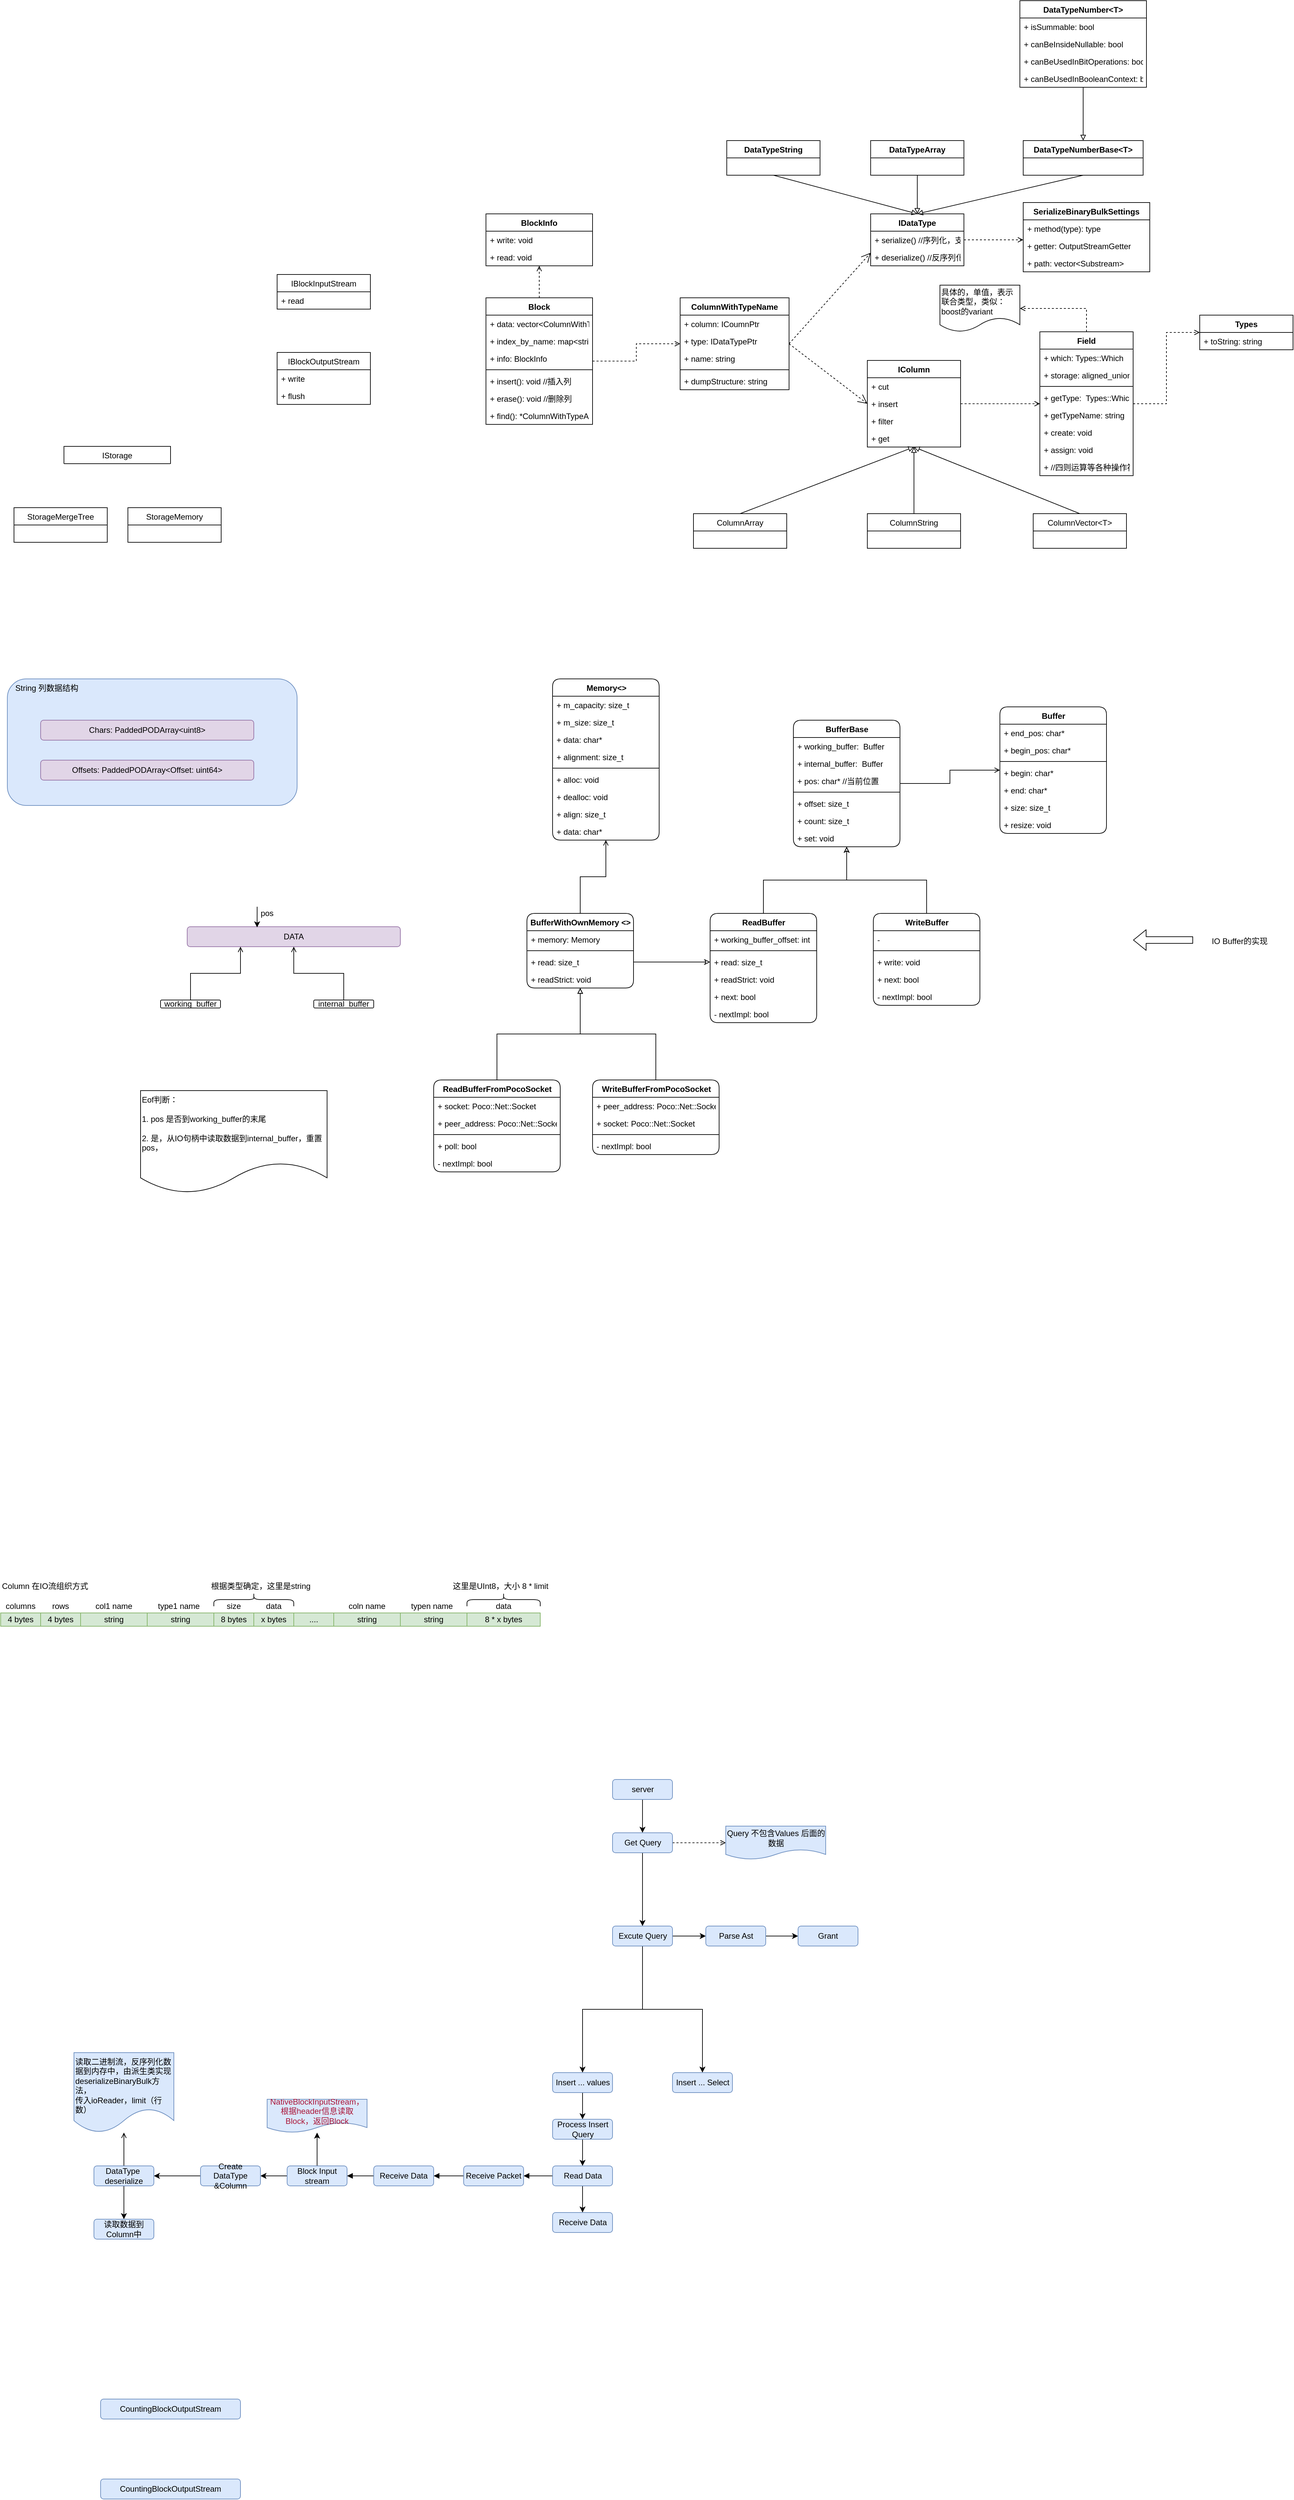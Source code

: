 <mxfile version="13.9.9" type="github">
  <diagram name="Page-1" id="c7558073-3199-34d8-9f00-42111426c3f3">
    <mxGraphModel dx="1426" dy="769" grid="1" gridSize="10" guides="1" tooltips="1" connect="1" arrows="1" fold="1" page="1" pageScale="1" pageWidth="3300" pageHeight="4681" background="#ffffff" math="0" shadow="0">
      <root>
        <mxCell id="0" />
        <mxCell id="1" parent="0" />
        <mxCell id="dodQxbUcO5LyURe6pDbE-99" value="ColumnWithTypeName" style="swimlane;fontStyle=1;childLayout=stackLayout;horizontal=1;startSize=26;fillColor=none;horizontalStack=0;resizeParent=1;resizeParentMax=0;resizeLast=0;collapsible=1;marginBottom=0;" parent="1" vertex="1">
          <mxGeometry x="1040" y="596" width="163.5" height="138" as="geometry">
            <mxRectangle x="1040" y="596" width="160" height="26" as="alternateBounds" />
          </mxGeometry>
        </mxCell>
        <mxCell id="tQ6yp_oP3Tbyb53zMRtZ-57" value="+ column: ICoumnPtr" style="text;strokeColor=none;fillColor=none;align=left;verticalAlign=top;spacingLeft=4;spacingRight=4;overflow=hidden;rotatable=0;points=[[0,0.5],[1,0.5]];portConstraint=eastwest;" vertex="1" parent="dodQxbUcO5LyURe6pDbE-99">
          <mxGeometry y="26" width="163.5" height="26" as="geometry" />
        </mxCell>
        <mxCell id="tQ6yp_oP3Tbyb53zMRtZ-58" value="+ type: IDataTypePtr" style="text;strokeColor=none;fillColor=none;align=left;verticalAlign=top;spacingLeft=4;spacingRight=4;overflow=hidden;rotatable=0;points=[[0,0.5],[1,0.5]];portConstraint=eastwest;" vertex="1" parent="dodQxbUcO5LyURe6pDbE-99">
          <mxGeometry y="52" width="163.5" height="26" as="geometry" />
        </mxCell>
        <mxCell id="tQ6yp_oP3Tbyb53zMRtZ-59" value="+ name: string" style="text;strokeColor=none;fillColor=none;align=left;verticalAlign=top;spacingLeft=4;spacingRight=4;overflow=hidden;rotatable=0;points=[[0,0.5],[1,0.5]];portConstraint=eastwest;" vertex="1" parent="dodQxbUcO5LyURe6pDbE-99">
          <mxGeometry y="78" width="163.5" height="26" as="geometry" />
        </mxCell>
        <mxCell id="tQ6yp_oP3Tbyb53zMRtZ-81" value="" style="line;strokeWidth=1;fillColor=none;align=left;verticalAlign=middle;spacingTop=-1;spacingLeft=3;spacingRight=3;rotatable=0;labelPosition=right;points=[];portConstraint=eastwest;" vertex="1" parent="dodQxbUcO5LyURe6pDbE-99">
          <mxGeometry y="104" width="163.5" height="8" as="geometry" />
        </mxCell>
        <mxCell id="tQ6yp_oP3Tbyb53zMRtZ-82" value="+ dumpStructure: string" style="text;strokeColor=none;fillColor=none;align=left;verticalAlign=top;spacingLeft=4;spacingRight=4;overflow=hidden;rotatable=0;points=[[0,0.5],[1,0.5]];portConstraint=eastwest;" vertex="1" parent="dodQxbUcO5LyURe6pDbE-99">
          <mxGeometry y="112" width="163.5" height="26" as="geometry" />
        </mxCell>
        <mxCell id="dodQxbUcO5LyURe6pDbE-107" value="IDataType" style="swimlane;fontStyle=1;childLayout=stackLayout;horizontal=1;startSize=26;fillColor=none;horizontalStack=0;resizeParent=1;resizeParentMax=0;resizeLast=0;collapsible=1;marginBottom=0;" parent="1" vertex="1">
          <mxGeometry x="1326" y="470" width="140" height="78" as="geometry">
            <mxRectangle x="1321" y="590" width="160" height="26" as="alternateBounds" />
          </mxGeometry>
        </mxCell>
        <mxCell id="dodQxbUcO5LyURe6pDbE-108" value="+ serialize() //序列化，支持json、xml、二进制等" style="text;strokeColor=none;fillColor=none;align=left;verticalAlign=top;spacingLeft=4;spacingRight=4;overflow=hidden;rotatable=0;points=[[0,0.5],[1,0.5]];portConstraint=eastwest;" parent="dodQxbUcO5LyURe6pDbE-107" vertex="1">
          <mxGeometry y="26" width="140" height="26" as="geometry" />
        </mxCell>
        <mxCell id="dodQxbUcO5LyURe6pDbE-109" value="+ deserialize() //反序列化，支持文本、二进制" style="text;strokeColor=none;fillColor=none;align=left;verticalAlign=top;spacingLeft=4;spacingRight=4;overflow=hidden;rotatable=0;points=[[0,0.5],[1,0.5]];portConstraint=eastwest;" parent="dodQxbUcO5LyURe6pDbE-107" vertex="1">
          <mxGeometry y="52" width="140" height="26" as="geometry" />
        </mxCell>
        <mxCell id="tQ6yp_oP3Tbyb53zMRtZ-95" style="edgeStyle=orthogonalEdgeStyle;rounded=0;orthogonalLoop=1;jettySize=auto;html=1;exitX=1;exitY=0.5;exitDx=0;exitDy=0;dashed=1;endArrow=open;endFill=0;entryX=0;entryY=0.5;entryDx=0;entryDy=0;" edge="1" parent="1" source="dodQxbUcO5LyURe6pDbE-111" target="dodQxbUcO5LyURe6pDbE-127">
          <mxGeometry relative="1" as="geometry">
            <mxPoint x="1540" y="710" as="targetPoint" />
          </mxGeometry>
        </mxCell>
        <mxCell id="dodQxbUcO5LyURe6pDbE-111" value="IColumn" style="swimlane;fontStyle=1;childLayout=stackLayout;horizontal=1;startSize=26;fillColor=none;horizontalStack=0;resizeParent=1;resizeParentMax=0;resizeLast=0;collapsible=1;marginBottom=0;" parent="1" vertex="1">
          <mxGeometry x="1321" y="690" width="140" height="130" as="geometry">
            <mxRectangle x="1321" y="690" width="160" height="26" as="alternateBounds" />
          </mxGeometry>
        </mxCell>
        <mxCell id="dodQxbUcO5LyURe6pDbE-112" value="+ cut" style="text;strokeColor=none;fillColor=none;align=left;verticalAlign=top;spacingLeft=4;spacingRight=4;overflow=hidden;rotatable=0;points=[[0,0.5],[1,0.5]];portConstraint=eastwest;" parent="dodQxbUcO5LyURe6pDbE-111" vertex="1">
          <mxGeometry y="26" width="140" height="26" as="geometry" />
        </mxCell>
        <mxCell id="dodQxbUcO5LyURe6pDbE-113" value="+ insert" style="text;strokeColor=none;fillColor=none;align=left;verticalAlign=top;spacingLeft=4;spacingRight=4;overflow=hidden;rotatable=0;points=[[0,0.5],[1,0.5]];portConstraint=eastwest;" parent="dodQxbUcO5LyURe6pDbE-111" vertex="1">
          <mxGeometry y="52" width="140" height="26" as="geometry" />
        </mxCell>
        <mxCell id="dodQxbUcO5LyURe6pDbE-114" value="+ filter" style="text;strokeColor=none;fillColor=none;align=left;verticalAlign=top;spacingLeft=4;spacingRight=4;overflow=hidden;rotatable=0;points=[[0,0.5],[1,0.5]];portConstraint=eastwest;" parent="dodQxbUcO5LyURe6pDbE-111" vertex="1">
          <mxGeometry y="78" width="140" height="26" as="geometry" />
        </mxCell>
        <mxCell id="dodQxbUcO5LyURe6pDbE-132" value="+ get" style="text;strokeColor=none;fillColor=none;align=left;verticalAlign=top;spacingLeft=4;spacingRight=4;overflow=hidden;rotatable=0;points=[[0,0.5],[1,0.5]];portConstraint=eastwest;" parent="dodQxbUcO5LyURe6pDbE-111" vertex="1">
          <mxGeometry y="104" width="140" height="26" as="geometry" />
        </mxCell>
        <mxCell id="dodQxbUcO5LyURe6pDbE-123" value="ColumnArray" style="swimlane;fontStyle=0;childLayout=stackLayout;horizontal=1;startSize=26;fillColor=none;horizontalStack=0;resizeParent=1;resizeParentMax=0;resizeLast=0;collapsible=1;marginBottom=0;" parent="1" vertex="1">
          <mxGeometry x="1060" y="920" width="140" height="52" as="geometry">
            <mxRectangle x="1190" y="900" width="95" height="26" as="alternateBounds" />
          </mxGeometry>
        </mxCell>
        <mxCell id="tQ6yp_oP3Tbyb53zMRtZ-93" style="edgeStyle=orthogonalEdgeStyle;rounded=0;orthogonalLoop=1;jettySize=auto;html=1;exitX=0.5;exitY=0;exitDx=0;exitDy=0;entryX=1;entryY=0.5;entryDx=0;entryDy=0;dashed=1;endArrow=open;endFill=0;" edge="1" parent="1" source="dodQxbUcO5LyURe6pDbE-127" target="tQ6yp_oP3Tbyb53zMRtZ-83">
          <mxGeometry relative="1" as="geometry" />
        </mxCell>
        <mxCell id="tQ6yp_oP3Tbyb53zMRtZ-94" style="edgeStyle=orthogonalEdgeStyle;rounded=0;orthogonalLoop=1;jettySize=auto;html=1;exitX=1;exitY=0.5;exitDx=0;exitDy=0;entryX=0;entryY=0.5;entryDx=0;entryDy=0;dashed=1;endArrow=open;endFill=0;" edge="1" parent="1" source="dodQxbUcO5LyURe6pDbE-127" target="tQ6yp_oP3Tbyb53zMRtZ-87">
          <mxGeometry relative="1" as="geometry" />
        </mxCell>
        <mxCell id="dodQxbUcO5LyURe6pDbE-127" value="Field" style="swimlane;fontStyle=1;childLayout=stackLayout;horizontal=1;startSize=26;fillColor=none;horizontalStack=0;resizeParent=1;resizeParentMax=0;resizeLast=0;collapsible=1;marginBottom=0;" parent="1" vertex="1">
          <mxGeometry x="1580" y="647" width="140" height="216" as="geometry">
            <mxRectangle x="1595" y="690" width="160" height="26" as="alternateBounds" />
          </mxGeometry>
        </mxCell>
        <mxCell id="dodQxbUcO5LyURe6pDbE-128" value="+ which: Types::Which" style="text;strokeColor=none;fillColor=none;align=left;verticalAlign=top;spacingLeft=4;spacingRight=4;overflow=hidden;rotatable=0;points=[[0,0.5],[1,0.5]];portConstraint=eastwest;" parent="dodQxbUcO5LyURe6pDbE-127" vertex="1">
          <mxGeometry y="26" width="140" height="26" as="geometry" />
        </mxCell>
        <mxCell id="dodQxbUcO5LyURe6pDbE-129" value="+ storage: aligned_union_t&lt;&gt; " style="text;strokeColor=none;fillColor=none;align=left;verticalAlign=top;spacingLeft=4;spacingRight=4;overflow=hidden;rotatable=0;points=[[0,0.5],[1,0.5]];portConstraint=eastwest;" parent="dodQxbUcO5LyURe6pDbE-127" vertex="1">
          <mxGeometry y="52" width="140" height="26" as="geometry" />
        </mxCell>
        <mxCell id="tQ6yp_oP3Tbyb53zMRtZ-85" value="" style="line;strokeWidth=1;fillColor=none;align=left;verticalAlign=middle;spacingTop=-1;spacingLeft=3;spacingRight=3;rotatable=0;labelPosition=right;points=[];portConstraint=eastwest;" vertex="1" parent="dodQxbUcO5LyURe6pDbE-127">
          <mxGeometry y="78" width="140" height="8" as="geometry" />
        </mxCell>
        <mxCell id="dodQxbUcO5LyURe6pDbE-130" value="+ getType:  Types::Which" style="text;strokeColor=none;fillColor=none;align=left;verticalAlign=top;spacingLeft=4;spacingRight=4;overflow=hidden;rotatable=0;points=[[0,0.5],[1,0.5]];portConstraint=eastwest;" parent="dodQxbUcO5LyURe6pDbE-127" vertex="1">
          <mxGeometry y="86" width="140" height="26" as="geometry" />
        </mxCell>
        <mxCell id="tQ6yp_oP3Tbyb53zMRtZ-86" value="+ getTypeName: string" style="text;strokeColor=none;fillColor=none;align=left;verticalAlign=top;spacingLeft=4;spacingRight=4;overflow=hidden;rotatable=0;points=[[0,0.5],[1,0.5]];portConstraint=eastwest;" vertex="1" parent="dodQxbUcO5LyURe6pDbE-127">
          <mxGeometry y="112" width="140" height="26" as="geometry" />
        </mxCell>
        <mxCell id="tQ6yp_oP3Tbyb53zMRtZ-97" value="+ create: void" style="text;strokeColor=none;fillColor=none;align=left;verticalAlign=top;spacingLeft=4;spacingRight=4;overflow=hidden;rotatable=0;points=[[0,0.5],[1,0.5]];portConstraint=eastwest;" vertex="1" parent="dodQxbUcO5LyURe6pDbE-127">
          <mxGeometry y="138" width="140" height="26" as="geometry" />
        </mxCell>
        <mxCell id="tQ6yp_oP3Tbyb53zMRtZ-98" value="+ assign: void" style="text;strokeColor=none;fillColor=none;align=left;verticalAlign=top;spacingLeft=4;spacingRight=4;overflow=hidden;rotatable=0;points=[[0,0.5],[1,0.5]];portConstraint=eastwest;" vertex="1" parent="dodQxbUcO5LyURe6pDbE-127">
          <mxGeometry y="164" width="140" height="26" as="geometry" />
        </mxCell>
        <mxCell id="tQ6yp_oP3Tbyb53zMRtZ-96" value="+ //四则运算等各种操作符号重载，" style="text;strokeColor=none;fillColor=none;align=left;verticalAlign=top;spacingLeft=4;spacingRight=4;overflow=hidden;rotatable=0;points=[[0,0.5],[1,0.5]];portConstraint=eastwest;" vertex="1" parent="dodQxbUcO5LyURe6pDbE-127">
          <mxGeometry y="190" width="140" height="26" as="geometry" />
        </mxCell>
        <mxCell id="dodQxbUcO5LyURe6pDbE-135" value="" style="endArrow=open;endSize=12;dashed=1;html=1;entryX=0;entryY=0.5;entryDx=0;entryDy=0;exitX=1;exitY=0.5;exitDx=0;exitDy=0;" parent="1" source="dodQxbUcO5LyURe6pDbE-99" target="dodQxbUcO5LyURe6pDbE-111" edge="1">
          <mxGeometry width="160" relative="1" as="geometry">
            <mxPoint x="1203.5" y="665" as="sourcePoint" />
            <mxPoint x="1260" y="890" as="targetPoint" />
          </mxGeometry>
        </mxCell>
        <mxCell id="dodQxbUcO5LyURe6pDbE-138" value="" style="endArrow=open;endSize=12;dashed=1;html=1;entryX=0;entryY=0.75;entryDx=0;entryDy=0;exitX=1;exitY=0.5;exitDx=0;exitDy=0;" parent="1" source="dodQxbUcO5LyURe6pDbE-99" target="dodQxbUcO5LyURe6pDbE-107" edge="1">
          <mxGeometry width="160" relative="1" as="geometry">
            <mxPoint x="1224" y="652" as="sourcePoint" />
            <mxPoint x="1290" y="723" as="targetPoint" />
          </mxGeometry>
        </mxCell>
        <mxCell id="dodQxbUcO5LyURe6pDbE-141" value="ColumnString" style="swimlane;fontStyle=0;childLayout=stackLayout;horizontal=1;startSize=26;fillColor=none;horizontalStack=0;resizeParent=1;resizeParentMax=0;resizeLast=0;collapsible=1;marginBottom=0;" parent="1" vertex="1">
          <mxGeometry x="1321" y="920" width="140" height="52" as="geometry">
            <mxRectangle x="1343.5" y="900" width="95" height="26" as="alternateBounds" />
          </mxGeometry>
        </mxCell>
        <mxCell id="dodQxbUcO5LyURe6pDbE-142" value="ColumnVector&lt;T&gt;" style="swimlane;fontStyle=0;childLayout=stackLayout;horizontal=1;startSize=26;fillColor=none;horizontalStack=0;resizeParent=1;resizeParentMax=0;resizeLast=0;collapsible=1;marginBottom=0;" parent="1" vertex="1">
          <mxGeometry x="1570" y="920" width="140" height="52" as="geometry">
            <mxRectangle x="1480" y="900" width="95" height="26" as="alternateBounds" />
          </mxGeometry>
        </mxCell>
        <mxCell id="dodQxbUcO5LyURe6pDbE-143" value="" style="html=1;verticalAlign=bottom;endArrow=block;entryX=0.5;entryY=1;entryDx=0;entryDy=0;exitX=0.5;exitY=0;exitDx=0;exitDy=0;endFill=0;" parent="1" source="dodQxbUcO5LyURe6pDbE-123" target="dodQxbUcO5LyURe6pDbE-111" edge="1">
          <mxGeometry width="80" relative="1" as="geometry">
            <mxPoint x="1210" y="870" as="sourcePoint" />
            <mxPoint x="1290" y="870" as="targetPoint" />
          </mxGeometry>
        </mxCell>
        <mxCell id="dodQxbUcO5LyURe6pDbE-145" value="" style="html=1;verticalAlign=bottom;endArrow=block;entryX=0.5;entryY=1;entryDx=0;entryDy=0;exitX=0.5;exitY=0;exitDx=0;exitDy=0;endFill=0;" parent="1" source="dodQxbUcO5LyURe6pDbE-141" target="dodQxbUcO5LyURe6pDbE-111" edge="1">
          <mxGeometry width="80" relative="1" as="geometry">
            <mxPoint x="1312.5" y="780" as="sourcePoint" />
            <mxPoint x="1411" y="726" as="targetPoint" />
          </mxGeometry>
        </mxCell>
        <mxCell id="dodQxbUcO5LyURe6pDbE-146" value="" style="html=1;verticalAlign=bottom;endArrow=block;entryX=0.5;entryY=1;entryDx=0;entryDy=0;exitX=0.5;exitY=0;exitDx=0;exitDy=0;endFill=0;" parent="1" source="dodQxbUcO5LyURe6pDbE-142" target="dodQxbUcO5LyURe6pDbE-111" edge="1">
          <mxGeometry width="80" relative="1" as="geometry">
            <mxPoint x="1322.5" y="790" as="sourcePoint" />
            <mxPoint x="1421" y="736" as="targetPoint" />
          </mxGeometry>
        </mxCell>
        <mxCell id="dodQxbUcO5LyURe6pDbE-147" value="DataTypeString" style="swimlane;fontStyle=1;childLayout=stackLayout;horizontal=1;startSize=26;fillColor=none;horizontalStack=0;resizeParent=1;resizeParentMax=0;resizeLast=0;collapsible=1;marginBottom=0;" parent="1" vertex="1">
          <mxGeometry x="1110" y="360" width="140" height="52" as="geometry">
            <mxRectangle x="1240" y="490" width="95" height="26" as="alternateBounds" />
          </mxGeometry>
        </mxCell>
        <mxCell id="dodQxbUcO5LyURe6pDbE-148" value="DataTypeArray" style="swimlane;fontStyle=1;childLayout=stackLayout;horizontal=1;startSize=26;fillColor=none;horizontalStack=0;resizeParent=1;resizeParentMax=0;resizeLast=0;collapsible=1;marginBottom=0;" parent="1" vertex="1">
          <mxGeometry x="1326" y="360" width="140" height="52" as="geometry">
            <mxRectangle x="1353.5" y="490" width="95" height="26" as="alternateBounds" />
          </mxGeometry>
        </mxCell>
        <mxCell id="dodQxbUcO5LyURe6pDbE-149" value="DataTypeNumberBase&lt;T&gt;" style="swimlane;fontStyle=1;childLayout=stackLayout;horizontal=1;startSize=26;fillColor=none;horizontalStack=0;resizeParent=1;resizeParentMax=0;resizeLast=0;collapsible=1;marginBottom=0;" parent="1" vertex="1">
          <mxGeometry x="1555" y="360" width="180" height="52" as="geometry">
            <mxRectangle x="1470" y="490" width="95" height="26" as="alternateBounds" />
          </mxGeometry>
        </mxCell>
        <mxCell id="dodQxbUcO5LyURe6pDbE-150" value="" style="html=1;verticalAlign=bottom;endArrow=block;exitX=0.5;exitY=1;exitDx=0;exitDy=0;endFill=0;" parent="1" source="dodQxbUcO5LyURe6pDbE-148" target="dodQxbUcO5LyURe6pDbE-107" edge="1">
          <mxGeometry width="80" relative="1" as="geometry">
            <mxPoint x="1380" y="510" as="sourcePoint" />
            <mxPoint x="1460" y="510" as="targetPoint" />
          </mxGeometry>
        </mxCell>
        <mxCell id="dodQxbUcO5LyURe6pDbE-151" value="" style="html=1;verticalAlign=bottom;endArrow=block;exitX=0.5;exitY=1;exitDx=0;exitDy=0;entryX=0.5;entryY=0;entryDx=0;entryDy=0;endFill=0;" parent="1" source="dodQxbUcO5LyURe6pDbE-149" target="dodQxbUcO5LyURe6pDbE-107" edge="1">
          <mxGeometry width="80" relative="1" as="geometry">
            <mxPoint x="1411" y="496" as="sourcePoint" />
            <mxPoint x="1411" y="570" as="targetPoint" />
          </mxGeometry>
        </mxCell>
        <mxCell id="dodQxbUcO5LyURe6pDbE-152" value="" style="html=1;verticalAlign=bottom;endArrow=block;exitX=0.5;exitY=1;exitDx=0;exitDy=0;entryX=0.5;entryY=0;entryDx=0;entryDy=0;endFill=0;" parent="1" source="dodQxbUcO5LyURe6pDbE-147" target="dodQxbUcO5LyURe6pDbE-107" edge="1">
          <mxGeometry width="80" relative="1" as="geometry">
            <mxPoint x="1421" y="506" as="sourcePoint" />
            <mxPoint x="1421" y="580" as="targetPoint" />
          </mxGeometry>
        </mxCell>
        <mxCell id="dodQxbUcO5LyURe6pDbE-153" value="IBlockInputStream" style="swimlane;fontStyle=0;childLayout=stackLayout;horizontal=1;startSize=26;fillColor=none;horizontalStack=0;resizeParent=1;resizeParentMax=0;resizeLast=0;collapsible=1;marginBottom=0;" parent="1" vertex="1">
          <mxGeometry x="435" y="561" width="140" height="52" as="geometry">
            <mxRectangle x="600" y="613" width="160" height="26" as="alternateBounds" />
          </mxGeometry>
        </mxCell>
        <mxCell id="dodQxbUcO5LyURe6pDbE-154" value="+ read" style="text;strokeColor=none;fillColor=none;align=left;verticalAlign=top;spacingLeft=4;spacingRight=4;overflow=hidden;rotatable=0;points=[[0,0.5],[1,0.5]];portConstraint=eastwest;" parent="dodQxbUcO5LyURe6pDbE-153" vertex="1">
          <mxGeometry y="26" width="140" height="26" as="geometry" />
        </mxCell>
        <mxCell id="dodQxbUcO5LyURe6pDbE-157" value="IBlockOutputStream" style="swimlane;fontStyle=0;childLayout=stackLayout;horizontal=1;startSize=26;fillColor=none;horizontalStack=0;resizeParent=1;resizeParentMax=0;resizeLast=0;collapsible=1;marginBottom=0;" parent="1" vertex="1">
          <mxGeometry x="435" y="678" width="140" height="78" as="geometry">
            <mxRectangle x="600" y="730" width="160" height="26" as="alternateBounds" />
          </mxGeometry>
        </mxCell>
        <mxCell id="dodQxbUcO5LyURe6pDbE-158" value="+ write" style="text;strokeColor=none;fillColor=none;align=left;verticalAlign=top;spacingLeft=4;spacingRight=4;overflow=hidden;rotatable=0;points=[[0,0.5],[1,0.5]];portConstraint=eastwest;" parent="dodQxbUcO5LyURe6pDbE-157" vertex="1">
          <mxGeometry y="26" width="140" height="26" as="geometry" />
        </mxCell>
        <mxCell id="dodQxbUcO5LyURe6pDbE-159" value="+ flush" style="text;strokeColor=none;fillColor=none;align=left;verticalAlign=top;spacingLeft=4;spacingRight=4;overflow=hidden;rotatable=0;points=[[0,0.5],[1,0.5]];portConstraint=eastwest;" parent="dodQxbUcO5LyURe6pDbE-157" vertex="1">
          <mxGeometry y="52" width="140" height="26" as="geometry" />
        </mxCell>
        <mxCell id="dodQxbUcO5LyURe6pDbE-164" value="IStorage" style="swimlane;fontStyle=0;childLayout=stackLayout;horizontal=1;startSize=26;fillColor=none;horizontalStack=0;resizeParent=1;resizeParentMax=0;resizeLast=0;collapsible=1;marginBottom=0;" parent="1" vertex="1" collapsed="1">
          <mxGeometry x="115" y="819" width="160" height="26" as="geometry">
            <mxRectangle x="515" y="1060" width="140" height="78" as="alternateBounds" />
          </mxGeometry>
        </mxCell>
        <mxCell id="dodQxbUcO5LyURe6pDbE-165" value="+ write" style="text;strokeColor=none;fillColor=none;align=left;verticalAlign=top;spacingLeft=4;spacingRight=4;overflow=hidden;rotatable=0;points=[[0,0.5],[1,0.5]];portConstraint=eastwest;" parent="dodQxbUcO5LyURe6pDbE-164" vertex="1">
          <mxGeometry y="26" width="160" height="26" as="geometry" />
        </mxCell>
        <mxCell id="dodQxbUcO5LyURe6pDbE-166" value="+ flush" style="text;strokeColor=none;fillColor=none;align=left;verticalAlign=top;spacingLeft=4;spacingRight=4;overflow=hidden;rotatable=0;points=[[0,0.5],[1,0.5]];portConstraint=eastwest;" parent="dodQxbUcO5LyURe6pDbE-164" vertex="1">
          <mxGeometry y="52" width="160" height="26" as="geometry" />
        </mxCell>
        <mxCell id="dodQxbUcO5LyURe6pDbE-167" value="StorageMergeTree" style="swimlane;fontStyle=0;childLayout=stackLayout;horizontal=1;startSize=26;fillColor=none;horizontalStack=0;resizeParent=1;resizeParentMax=0;resizeLast=0;collapsible=1;marginBottom=0;" parent="1" vertex="1">
          <mxGeometry x="40" y="911" width="140" height="52" as="geometry">
            <mxRectangle x="10" y="1014" width="160" height="26" as="alternateBounds" />
          </mxGeometry>
        </mxCell>
        <mxCell id="dodQxbUcO5LyURe6pDbE-170" value="StorageMemory" style="swimlane;fontStyle=0;childLayout=stackLayout;horizontal=1;startSize=26;fillColor=none;horizontalStack=0;resizeParent=1;resizeParentMax=0;resizeLast=0;collapsible=1;marginBottom=0;" parent="1" vertex="1">
          <mxGeometry x="211" y="911" width="140" height="52" as="geometry">
            <mxRectangle x="183.5" y="1016" width="160" height="26" as="alternateBounds" />
          </mxGeometry>
        </mxCell>
        <mxCell id="x5p53JLdajqoWZ6c-LID-4" style="edgeStyle=orthogonalEdgeStyle;rounded=0;orthogonalLoop=1;jettySize=auto;html=1;exitX=0.5;exitY=1;exitDx=0;exitDy=0;entryX=0.5;entryY=0;entryDx=0;entryDy=0;" parent="1" source="dodQxbUcO5LyURe6pDbE-173" target="x5p53JLdajqoWZ6c-LID-1" edge="1">
          <mxGeometry relative="1" as="geometry" />
        </mxCell>
        <mxCell id="dodQxbUcO5LyURe6pDbE-173" value="server" style="rounded=1;whiteSpace=wrap;html=1;fillColor=#dae8fc;strokeColor=#6c8ebf;" parent="1" vertex="1">
          <mxGeometry x="938.5" y="2820" width="90" height="30" as="geometry" />
        </mxCell>
        <mxCell id="x5p53JLdajqoWZ6c-LID-5" style="edgeStyle=orthogonalEdgeStyle;rounded=0;orthogonalLoop=1;jettySize=auto;html=1;exitX=0.5;exitY=1;exitDx=0;exitDy=0;" parent="1" source="x5p53JLdajqoWZ6c-LID-1" target="x5p53JLdajqoWZ6c-LID-3" edge="1">
          <mxGeometry relative="1" as="geometry" />
        </mxCell>
        <mxCell id="x5p53JLdajqoWZ6c-LID-6" style="edgeStyle=orthogonalEdgeStyle;rounded=0;orthogonalLoop=1;jettySize=auto;html=1;exitX=1;exitY=0.5;exitDx=0;exitDy=0;entryX=0;entryY=0.5;entryDx=0;entryDy=0;dashed=1;endArrow=open;endFill=0;" parent="1" source="x5p53JLdajqoWZ6c-LID-1" target="x5p53JLdajqoWZ6c-LID-2" edge="1">
          <mxGeometry relative="1" as="geometry" />
        </mxCell>
        <mxCell id="x5p53JLdajqoWZ6c-LID-1" value="Get Query" style="rounded=1;whiteSpace=wrap;html=1;fillColor=#dae8fc;strokeColor=#6c8ebf;" parent="1" vertex="1">
          <mxGeometry x="938.5" y="2900" width="90" height="30" as="geometry" />
        </mxCell>
        <mxCell id="x5p53JLdajqoWZ6c-LID-2" value="Query 不包含Values 后面的数据" style="shape=document;whiteSpace=wrap;html=1;boundedLbl=1;fillColor=#dae8fc;strokeColor=#6c8ebf;" parent="1" vertex="1">
          <mxGeometry x="1108.5" y="2890" width="150" height="50" as="geometry" />
        </mxCell>
        <mxCell id="x5p53JLdajqoWZ6c-LID-9" style="edgeStyle=orthogonalEdgeStyle;rounded=0;orthogonalLoop=1;jettySize=auto;html=1;exitX=0.5;exitY=1;exitDx=0;exitDy=0;" parent="1" source="x5p53JLdajqoWZ6c-LID-3" target="x5p53JLdajqoWZ6c-LID-7" edge="1">
          <mxGeometry relative="1" as="geometry" />
        </mxCell>
        <mxCell id="x5p53JLdajqoWZ6c-LID-10" style="edgeStyle=orthogonalEdgeStyle;rounded=0;orthogonalLoop=1;jettySize=auto;html=1;exitX=0.5;exitY=1;exitDx=0;exitDy=0;" parent="1" source="x5p53JLdajqoWZ6c-LID-3" target="x5p53JLdajqoWZ6c-LID-8" edge="1">
          <mxGeometry relative="1" as="geometry" />
        </mxCell>
        <mxCell id="x5p53JLdajqoWZ6c-LID-25" style="edgeStyle=orthogonalEdgeStyle;rounded=0;orthogonalLoop=1;jettySize=auto;html=1;exitX=1;exitY=0.5;exitDx=0;exitDy=0;entryX=0;entryY=0.5;entryDx=0;entryDy=0;endArrow=classic;endFill=1;" parent="1" source="x5p53JLdajqoWZ6c-LID-3" target="x5p53JLdajqoWZ6c-LID-23" edge="1">
          <mxGeometry relative="1" as="geometry" />
        </mxCell>
        <mxCell id="x5p53JLdajqoWZ6c-LID-3" value="Excute Query" style="rounded=1;whiteSpace=wrap;html=1;fillColor=#dae8fc;strokeColor=#6c8ebf;" parent="1" vertex="1">
          <mxGeometry x="938.5" y="3040" width="90" height="30" as="geometry" />
        </mxCell>
        <mxCell id="x5p53JLdajqoWZ6c-LID-12" style="edgeStyle=orthogonalEdgeStyle;rounded=0;orthogonalLoop=1;jettySize=auto;html=1;exitX=0.5;exitY=1;exitDx=0;exitDy=0;" parent="1" source="x5p53JLdajqoWZ6c-LID-7" target="x5p53JLdajqoWZ6c-LID-11" edge="1">
          <mxGeometry relative="1" as="geometry" />
        </mxCell>
        <mxCell id="x5p53JLdajqoWZ6c-LID-7" value="Insert ... values" style="rounded=1;whiteSpace=wrap;html=1;fillColor=#dae8fc;strokeColor=#6c8ebf;" parent="1" vertex="1">
          <mxGeometry x="848.5" y="3260" width="90" height="30" as="geometry" />
        </mxCell>
        <mxCell id="x5p53JLdajqoWZ6c-LID-8" value="Insert ... Select" style="rounded=1;whiteSpace=wrap;html=1;fillColor=#dae8fc;strokeColor=#6c8ebf;" parent="1" vertex="1">
          <mxGeometry x="1028.5" y="3260" width="90" height="30" as="geometry" />
        </mxCell>
        <mxCell id="x5p53JLdajqoWZ6c-LID-14" style="edgeStyle=orthogonalEdgeStyle;rounded=0;orthogonalLoop=1;jettySize=auto;html=1;exitX=0.5;exitY=1;exitDx=0;exitDy=0;endArrow=classic;endFill=1;" parent="1" source="x5p53JLdajqoWZ6c-LID-11" target="x5p53JLdajqoWZ6c-LID-13" edge="1">
          <mxGeometry relative="1" as="geometry" />
        </mxCell>
        <mxCell id="x5p53JLdajqoWZ6c-LID-11" value="Process Insert Query" style="rounded=1;whiteSpace=wrap;html=1;fillColor=#dae8fc;strokeColor=#6c8ebf;" parent="1" vertex="1">
          <mxGeometry x="848.5" y="3330" width="90" height="30" as="geometry" />
        </mxCell>
        <mxCell id="x5p53JLdajqoWZ6c-LID-16" style="edgeStyle=orthogonalEdgeStyle;rounded=0;orthogonalLoop=1;jettySize=auto;html=1;exitX=0.5;exitY=1;exitDx=0;exitDy=0;endArrow=classic;endFill=1;" parent="1" source="x5p53JLdajqoWZ6c-LID-13" target="x5p53JLdajqoWZ6c-LID-15" edge="1">
          <mxGeometry relative="1" as="geometry" />
        </mxCell>
        <mxCell id="tQ6yp_oP3Tbyb53zMRtZ-53" style="edgeStyle=orthogonalEdgeStyle;rounded=0;orthogonalLoop=1;jettySize=auto;html=1;exitX=0;exitY=0.5;exitDx=0;exitDy=0;entryX=1;entryY=0.5;entryDx=0;entryDy=0;endArrow=block;endFill=1;" edge="1" parent="1" source="x5p53JLdajqoWZ6c-LID-13" target="tQ6yp_oP3Tbyb53zMRtZ-49">
          <mxGeometry relative="1" as="geometry" />
        </mxCell>
        <mxCell id="x5p53JLdajqoWZ6c-LID-13" value="Read Data" style="rounded=1;whiteSpace=wrap;html=1;fillColor=#dae8fc;strokeColor=#6c8ebf;" parent="1" vertex="1">
          <mxGeometry x="848.5" y="3400" width="90" height="30" as="geometry" />
        </mxCell>
        <mxCell id="x5p53JLdajqoWZ6c-LID-15" value="Receive Data" style="rounded=1;whiteSpace=wrap;html=1;fillColor=#dae8fc;strokeColor=#6c8ebf;" parent="1" vertex="1">
          <mxGeometry x="848.5" y="3470" width="90" height="30" as="geometry" />
        </mxCell>
        <mxCell id="x5p53JLdajqoWZ6c-LID-22" style="edgeStyle=orthogonalEdgeStyle;rounded=0;orthogonalLoop=1;jettySize=auto;html=1;exitX=0.5;exitY=0;exitDx=0;exitDy=0;endArrow=classic;endFill=1;" parent="1" source="x5p53JLdajqoWZ6c-LID-17" target="x5p53JLdajqoWZ6c-LID-21" edge="1">
          <mxGeometry relative="1" as="geometry" />
        </mxCell>
        <mxCell id="x5p53JLdajqoWZ6c-LID-40" style="edgeStyle=orthogonalEdgeStyle;rounded=0;orthogonalLoop=1;jettySize=auto;html=1;entryX=1;entryY=0.5;entryDx=0;entryDy=0;endArrow=classic;endFill=1;exitX=0;exitY=0.5;exitDx=0;exitDy=0;" parent="1" source="x5p53JLdajqoWZ6c-LID-45" target="x5p53JLdajqoWZ6c-LID-39" edge="1">
          <mxGeometry relative="1" as="geometry">
            <mxPoint x="320" y="3415" as="sourcePoint" />
          </mxGeometry>
        </mxCell>
        <mxCell id="x5p53JLdajqoWZ6c-LID-46" style="edgeStyle=orthogonalEdgeStyle;rounded=0;orthogonalLoop=1;jettySize=auto;html=1;exitX=0;exitY=0.5;exitDx=0;exitDy=0;entryX=1;entryY=0.5;entryDx=0;entryDy=0;endArrow=classic;endFill=1;" parent="1" source="x5p53JLdajqoWZ6c-LID-17" target="x5p53JLdajqoWZ6c-LID-45" edge="1">
          <mxGeometry relative="1" as="geometry" />
        </mxCell>
        <mxCell id="x5p53JLdajqoWZ6c-LID-17" value="Block Input stream" style="rounded=1;whiteSpace=wrap;html=1;fillColor=#dae8fc;strokeColor=#6c8ebf;" parent="1" vertex="1">
          <mxGeometry x="450" y="3400" width="90" height="30" as="geometry" />
        </mxCell>
        <mxCell id="x5p53JLdajqoWZ6c-LID-21" value="&lt;font color=&quot;#ab1639&quot;&gt;NativeBlockInputStream，根据header信息读取Block，返回Block&lt;/font&gt;" style="shape=document;whiteSpace=wrap;html=1;boundedLbl=1;fillColor=#dae8fc;strokeColor=#6c8ebf;" parent="1" vertex="1">
          <mxGeometry x="420" y="3300" width="150" height="50" as="geometry" />
        </mxCell>
        <mxCell id="x5p53JLdajqoWZ6c-LID-26" style="edgeStyle=orthogonalEdgeStyle;rounded=0;orthogonalLoop=1;jettySize=auto;html=1;exitX=1;exitY=0.5;exitDx=0;exitDy=0;entryX=0;entryY=0.5;entryDx=0;entryDy=0;endArrow=classic;endFill=1;" parent="1" source="x5p53JLdajqoWZ6c-LID-23" target="x5p53JLdajqoWZ6c-LID-24" edge="1">
          <mxGeometry relative="1" as="geometry" />
        </mxCell>
        <mxCell id="x5p53JLdajqoWZ6c-LID-23" value="Parse Ast" style="rounded=1;whiteSpace=wrap;html=1;fillColor=#dae8fc;strokeColor=#6c8ebf;" parent="1" vertex="1">
          <mxGeometry x="1078.5" y="3040" width="90" height="30" as="geometry" />
        </mxCell>
        <mxCell id="x5p53JLdajqoWZ6c-LID-24" value="Grant" style="rounded=1;whiteSpace=wrap;html=1;fillColor=#dae8fc;strokeColor=#6c8ebf;" parent="1" vertex="1">
          <mxGeometry x="1217" y="3040" width="90" height="30" as="geometry" />
        </mxCell>
        <mxCell id="x5p53JLdajqoWZ6c-LID-27" value="4 bytes" style="rounded=0;whiteSpace=wrap;html=1;fillColor=#d5e8d4;strokeColor=#82b366;" parent="1" vertex="1">
          <mxGeometry x="20" y="2570" width="60" height="20" as="geometry" />
        </mxCell>
        <mxCell id="x5p53JLdajqoWZ6c-LID-28" value="4 bytes" style="rounded=0;whiteSpace=wrap;html=1;fillColor=#d5e8d4;strokeColor=#82b366;" parent="1" vertex="1">
          <mxGeometry x="80" y="2570" width="60" height="20" as="geometry" />
        </mxCell>
        <mxCell id="x5p53JLdajqoWZ6c-LID-29" value="columns" style="text;html=1;strokeColor=none;fillColor=none;align=center;verticalAlign=middle;whiteSpace=wrap;rounded=0;" parent="1" vertex="1">
          <mxGeometry x="30" y="2550" width="40" height="20" as="geometry" />
        </mxCell>
        <mxCell id="x5p53JLdajqoWZ6c-LID-30" value="rows" style="text;html=1;strokeColor=none;fillColor=none;align=center;verticalAlign=middle;whiteSpace=wrap;rounded=0;" parent="1" vertex="1">
          <mxGeometry x="90" y="2550" width="40" height="20" as="geometry" />
        </mxCell>
        <mxCell id="x5p53JLdajqoWZ6c-LID-31" value="string" style="rounded=0;whiteSpace=wrap;html=1;fillColor=#d5e8d4;strokeColor=#82b366;" parent="1" vertex="1">
          <mxGeometry x="140" y="2570" width="100" height="20" as="geometry" />
        </mxCell>
        <mxCell id="x5p53JLdajqoWZ6c-LID-32" value="string" style="rounded=0;whiteSpace=wrap;html=1;fillColor=#d5e8d4;strokeColor=#82b366;" parent="1" vertex="1">
          <mxGeometry x="240" y="2570" width="100" height="20" as="geometry" />
        </mxCell>
        <mxCell id="x5p53JLdajqoWZ6c-LID-36" value="Column 在IO流组织方式" style="text;html=1;strokeColor=none;fillColor=none;align=left;verticalAlign=middle;whiteSpace=wrap;rounded=0;shadow=0;glass=0;sketch=0;" parent="1" vertex="1">
          <mxGeometry x="20" y="2520" width="190" height="20" as="geometry" />
        </mxCell>
        <mxCell id="x5p53JLdajqoWZ6c-LID-37" value="col1 name" style="text;html=1;strokeColor=none;fillColor=none;align=center;verticalAlign=middle;whiteSpace=wrap;rounded=0;" parent="1" vertex="1">
          <mxGeometry x="160" y="2550" width="60" height="20" as="geometry" />
        </mxCell>
        <mxCell id="x5p53JLdajqoWZ6c-LID-38" value="type1 name" style="text;html=1;strokeColor=none;fillColor=none;align=center;verticalAlign=middle;whiteSpace=wrap;rounded=0;" parent="1" vertex="1">
          <mxGeometry x="253" y="2550" width="69" height="20" as="geometry" />
        </mxCell>
        <mxCell id="x5p53JLdajqoWZ6c-LID-43" style="edgeStyle=orthogonalEdgeStyle;rounded=0;orthogonalLoop=1;jettySize=auto;html=1;exitX=0.5;exitY=0;exitDx=0;exitDy=0;endArrow=open;endFill=0;" parent="1" source="x5p53JLdajqoWZ6c-LID-39" target="x5p53JLdajqoWZ6c-LID-42" edge="1">
          <mxGeometry relative="1" as="geometry" />
        </mxCell>
        <mxCell id="x5p53JLdajqoWZ6c-LID-48" style="edgeStyle=orthogonalEdgeStyle;rounded=0;orthogonalLoop=1;jettySize=auto;html=1;exitX=0.5;exitY=1;exitDx=0;exitDy=0;endArrow=classic;endFill=1;" parent="1" source="x5p53JLdajqoWZ6c-LID-39" target="x5p53JLdajqoWZ6c-LID-47" edge="1">
          <mxGeometry relative="1" as="geometry" />
        </mxCell>
        <mxCell id="x5p53JLdajqoWZ6c-LID-39" value="DataType&amp;nbsp;&lt;br&gt;deserialize" style="rounded=1;whiteSpace=wrap;html=1;fillColor=#dae8fc;strokeColor=#6c8ebf;" parent="1" vertex="1">
          <mxGeometry x="160" y="3400" width="90" height="30" as="geometry" />
        </mxCell>
        <mxCell id="x5p53JLdajqoWZ6c-LID-42" value="读取二进制流，反序列化数据到内存中，由派生类实现deserializeBinaryBulk方法，&lt;br&gt;传入ioReader，limit（行数）" style="shape=document;whiteSpace=wrap;html=1;boundedLbl=1;fillColor=#dae8fc;strokeColor=#6c8ebf;align=left;verticalAlign=top;" parent="1" vertex="1">
          <mxGeometry x="130" y="3230" width="150" height="120" as="geometry" />
        </mxCell>
        <mxCell id="x5p53JLdajqoWZ6c-LID-45" value="Create DataType &amp;amp;Column" style="rounded=1;whiteSpace=wrap;html=1;fillColor=#dae8fc;strokeColor=#6c8ebf;" parent="1" vertex="1">
          <mxGeometry x="320" y="3400" width="90" height="30" as="geometry" />
        </mxCell>
        <mxCell id="x5p53JLdajqoWZ6c-LID-47" value="读取数据到Column中" style="rounded=1;whiteSpace=wrap;html=1;fillColor=#dae8fc;strokeColor=#6c8ebf;" parent="1" vertex="1">
          <mxGeometry x="160" y="3480" width="90" height="30" as="geometry" />
        </mxCell>
        <mxCell id="x5p53JLdajqoWZ6c-LID-50" value="&amp;nbsp; &amp;nbsp;String 列数据结构" style="rounded=1;whiteSpace=wrap;html=1;shadow=0;glass=0;sketch=0;fillColor=#dae8fc;align=left;verticalAlign=top;strokeColor=#6c8ebf;" parent="1" vertex="1">
          <mxGeometry x="30" y="1168" width="435" height="190" as="geometry" />
        </mxCell>
        <mxCell id="x5p53JLdajqoWZ6c-LID-51" value="Chars: PaddedPODArray&amp;lt;uint8&amp;gt;" style="rounded=1;whiteSpace=wrap;html=1;shadow=0;glass=0;sketch=0;fillColor=#e1d5e7;strokeColor=#9673a6;" parent="1" vertex="1">
          <mxGeometry x="80" y="1230" width="320" height="30" as="geometry" />
        </mxCell>
        <mxCell id="x5p53JLdajqoWZ6c-LID-52" value="8 bytes" style="rounded=0;whiteSpace=wrap;html=1;fillColor=#d5e8d4;strokeColor=#82b366;" parent="1" vertex="1">
          <mxGeometry x="340" y="2570" width="60" height="20" as="geometry" />
        </mxCell>
        <mxCell id="x5p53JLdajqoWZ6c-LID-53" value="size" style="text;html=1;strokeColor=none;fillColor=none;align=center;verticalAlign=middle;whiteSpace=wrap;rounded=0;" parent="1" vertex="1">
          <mxGeometry x="340" y="2550" width="60" height="20" as="geometry" />
        </mxCell>
        <mxCell id="x5p53JLdajqoWZ6c-LID-54" value="x bytes" style="rounded=0;whiteSpace=wrap;html=1;fillColor=#d5e8d4;strokeColor=#82b366;" parent="1" vertex="1">
          <mxGeometry x="400" y="2570" width="60" height="20" as="geometry" />
        </mxCell>
        <mxCell id="x5p53JLdajqoWZ6c-LID-56" value="data" style="text;html=1;strokeColor=none;fillColor=none;align=center;verticalAlign=middle;whiteSpace=wrap;rounded=0;" parent="1" vertex="1">
          <mxGeometry x="400" y="2550" width="60" height="20" as="geometry" />
        </mxCell>
        <mxCell id="x5p53JLdajqoWZ6c-LID-57" value="...." style="rounded=0;whiteSpace=wrap;html=1;fillColor=#d5e8d4;strokeColor=#82b366;" parent="1" vertex="1">
          <mxGeometry x="460" y="2570" width="60" height="20" as="geometry" />
        </mxCell>
        <mxCell id="x5p53JLdajqoWZ6c-LID-133" style="edgeStyle=orthogonalEdgeStyle;rounded=0;orthogonalLoop=1;jettySize=auto;html=1;exitX=0.5;exitY=0;exitDx=0;exitDy=0;entryX=0.5;entryY=1;entryDx=0;entryDy=0;endArrow=classic;endFill=0;" parent="1" source="x5p53JLdajqoWZ6c-LID-64" target="x5p53JLdajqoWZ6c-LID-87" edge="1">
          <mxGeometry relative="1" as="geometry" />
        </mxCell>
        <mxCell id="x5p53JLdajqoWZ6c-LID-64" value="ReadBuffer" style="swimlane;fontStyle=1;align=center;verticalAlign=top;childLayout=stackLayout;horizontal=1;startSize=26;horizontalStack=0;resizeParent=1;resizeParentMax=0;resizeLast=0;collapsible=1;marginBottom=0;rounded=1;shadow=0;glass=0;sketch=0;fillColor=#FFFFFF;html=1;" parent="1" vertex="1">
          <mxGeometry x="1085" y="1520" width="160" height="164" as="geometry">
            <mxRectangle x="910" y="1780" width="100" height="26" as="alternateBounds" />
          </mxGeometry>
        </mxCell>
        <mxCell id="x5p53JLdajqoWZ6c-LID-65" value="+ working_buffer_offset: int" style="text;strokeColor=none;fillColor=none;align=left;verticalAlign=top;spacingLeft=4;spacingRight=4;overflow=hidden;rotatable=0;points=[[0,0.5],[1,0.5]];portConstraint=eastwest;" parent="x5p53JLdajqoWZ6c-LID-64" vertex="1">
          <mxGeometry y="26" width="160" height="26" as="geometry" />
        </mxCell>
        <mxCell id="x5p53JLdajqoWZ6c-LID-66" value="" style="line;strokeWidth=1;fillColor=none;align=left;verticalAlign=middle;spacingTop=-1;spacingLeft=3;spacingRight=3;rotatable=0;labelPosition=right;points=[];portConstraint=eastwest;" parent="x5p53JLdajqoWZ6c-LID-64" vertex="1">
          <mxGeometry y="52" width="160" height="8" as="geometry" />
        </mxCell>
        <mxCell id="x5p53JLdajqoWZ6c-LID-67" value="+ read: size_t" style="text;strokeColor=none;fillColor=none;align=left;verticalAlign=top;spacingLeft=4;spacingRight=4;overflow=hidden;rotatable=0;points=[[0,0.5],[1,0.5]];portConstraint=eastwest;" parent="x5p53JLdajqoWZ6c-LID-64" vertex="1">
          <mxGeometry y="60" width="160" height="26" as="geometry" />
        </mxCell>
        <mxCell id="x5p53JLdajqoWZ6c-LID-83" value="+ readStrict: void" style="text;strokeColor=none;fillColor=none;align=left;verticalAlign=top;spacingLeft=4;spacingRight=4;overflow=hidden;rotatable=0;points=[[0,0.5],[1,0.5]];portConstraint=eastwest;" parent="x5p53JLdajqoWZ6c-LID-64" vertex="1">
          <mxGeometry y="86" width="160" height="26" as="geometry" />
        </mxCell>
        <mxCell id="x5p53JLdajqoWZ6c-LID-145" value="+ next: bool" style="text;strokeColor=none;fillColor=none;align=left;verticalAlign=top;spacingLeft=4;spacingRight=4;overflow=hidden;rotatable=0;points=[[0,0.5],[1,0.5]];portConstraint=eastwest;" parent="x5p53JLdajqoWZ6c-LID-64" vertex="1">
          <mxGeometry y="112" width="160" height="26" as="geometry" />
        </mxCell>
        <mxCell id="x5p53JLdajqoWZ6c-LID-146" value="- nextImpl: bool" style="text;strokeColor=none;fillColor=none;align=left;verticalAlign=top;spacingLeft=4;spacingRight=4;overflow=hidden;rotatable=0;points=[[0,0.5],[1,0.5]];portConstraint=eastwest;" parent="x5p53JLdajqoWZ6c-LID-64" vertex="1">
          <mxGeometry y="138" width="160" height="26" as="geometry" />
        </mxCell>
        <mxCell id="x5p53JLdajqoWZ6c-LID-134" style="edgeStyle=orthogonalEdgeStyle;rounded=0;orthogonalLoop=1;jettySize=auto;html=1;exitX=0.5;exitY=0;exitDx=0;exitDy=0;endArrow=classic;endFill=0;entryX=0.5;entryY=1;entryDx=0;entryDy=0;" parent="1" source="x5p53JLdajqoWZ6c-LID-68" target="x5p53JLdajqoWZ6c-LID-87" edge="1">
          <mxGeometry relative="1" as="geometry">
            <mxPoint x="1260" y="1260" as="targetPoint" />
          </mxGeometry>
        </mxCell>
        <mxCell id="x5p53JLdajqoWZ6c-LID-68" value="WriteBuffer" style="swimlane;fontStyle=1;align=center;verticalAlign=top;childLayout=stackLayout;horizontal=1;startSize=26;horizontalStack=0;resizeParent=1;resizeParentMax=0;resizeLast=0;collapsible=1;marginBottom=0;rounded=1;shadow=0;glass=0;sketch=0;fillColor=#FFFFFF;html=1;" parent="1" vertex="1">
          <mxGeometry x="1330" y="1520" width="160" height="138" as="geometry">
            <mxRectangle x="1120" y="1780" width="100" height="26" as="alternateBounds" />
          </mxGeometry>
        </mxCell>
        <mxCell id="x5p53JLdajqoWZ6c-LID-69" value="-" style="text;strokeColor=none;fillColor=none;align=left;verticalAlign=top;spacingLeft=4;spacingRight=4;overflow=hidden;rotatable=0;points=[[0,0.5],[1,0.5]];portConstraint=eastwest;" parent="x5p53JLdajqoWZ6c-LID-68" vertex="1">
          <mxGeometry y="26" width="160" height="26" as="geometry" />
        </mxCell>
        <mxCell id="x5p53JLdajqoWZ6c-LID-70" value="" style="line;strokeWidth=1;fillColor=none;align=left;verticalAlign=middle;spacingTop=-1;spacingLeft=3;spacingRight=3;rotatable=0;labelPosition=right;points=[];portConstraint=eastwest;" parent="x5p53JLdajqoWZ6c-LID-68" vertex="1">
          <mxGeometry y="52" width="160" height="8" as="geometry" />
        </mxCell>
        <mxCell id="x5p53JLdajqoWZ6c-LID-71" value="+ write: void" style="text;strokeColor=none;fillColor=none;align=left;verticalAlign=top;spacingLeft=4;spacingRight=4;overflow=hidden;rotatable=0;points=[[0,0.5],[1,0.5]];portConstraint=eastwest;" parent="x5p53JLdajqoWZ6c-LID-68" vertex="1">
          <mxGeometry y="60" width="160" height="26" as="geometry" />
        </mxCell>
        <mxCell id="x5p53JLdajqoWZ6c-LID-84" value="+ next: bool" style="text;strokeColor=none;fillColor=none;align=left;verticalAlign=top;spacingLeft=4;spacingRight=4;overflow=hidden;rotatable=0;points=[[0,0.5],[1,0.5]];portConstraint=eastwest;" parent="x5p53JLdajqoWZ6c-LID-68" vertex="1">
          <mxGeometry y="86" width="160" height="26" as="geometry" />
        </mxCell>
        <mxCell id="x5p53JLdajqoWZ6c-LID-147" value="- nextImpl: bool" style="text;strokeColor=none;fillColor=none;align=left;verticalAlign=top;spacingLeft=4;spacingRight=4;overflow=hidden;rotatable=0;points=[[0,0.5],[1,0.5]];portConstraint=eastwest;" parent="x5p53JLdajqoWZ6c-LID-68" vertex="1">
          <mxGeometry y="112" width="160" height="26" as="geometry" />
        </mxCell>
        <mxCell id="x5p53JLdajqoWZ6c-LID-135" style="edgeStyle=orthogonalEdgeStyle;rounded=0;orthogonalLoop=1;jettySize=auto;html=1;exitX=1;exitY=0.5;exitDx=0;exitDy=0;entryX=0;entryY=0.5;entryDx=0;entryDy=0;endArrow=open;endFill=0;" parent="1" source="x5p53JLdajqoWZ6c-LID-87" target="x5p53JLdajqoWZ6c-LID-162" edge="1">
          <mxGeometry relative="1" as="geometry">
            <mxPoint x="1510" y="1279" as="targetPoint" />
          </mxGeometry>
        </mxCell>
        <mxCell id="x5p53JLdajqoWZ6c-LID-87" value="BufferBase" style="swimlane;fontStyle=1;align=center;verticalAlign=top;childLayout=stackLayout;horizontal=1;startSize=26;horizontalStack=0;resizeParent=1;resizeParentMax=0;resizeLast=0;collapsible=1;marginBottom=0;rounded=1;shadow=0;glass=0;sketch=0;fillColor=#FFFFFF;html=1;" parent="1" vertex="1">
          <mxGeometry x="1210" y="1230" width="160" height="190" as="geometry">
            <mxRectangle x="1210" y="1230" width="100" height="26" as="alternateBounds" />
          </mxGeometry>
        </mxCell>
        <mxCell id="x5p53JLdajqoWZ6c-LID-88" value="+ working_buffer:  Buffer&#xa;" style="text;strokeColor=none;fillColor=none;align=left;verticalAlign=top;spacingLeft=4;spacingRight=4;overflow=hidden;rotatable=0;points=[[0,0.5],[1,0.5]];portConstraint=eastwest;" parent="x5p53JLdajqoWZ6c-LID-87" vertex="1">
          <mxGeometry y="26" width="160" height="26" as="geometry" />
        </mxCell>
        <mxCell id="x5p53JLdajqoWZ6c-LID-148" value="+ internal_buffer:  Buffer&#xa;" style="text;strokeColor=none;fillColor=none;align=left;verticalAlign=top;spacingLeft=4;spacingRight=4;overflow=hidden;rotatable=0;points=[[0,0.5],[1,0.5]];portConstraint=eastwest;" parent="x5p53JLdajqoWZ6c-LID-87" vertex="1">
          <mxGeometry y="52" width="160" height="26" as="geometry" />
        </mxCell>
        <mxCell id="x5p53JLdajqoWZ6c-LID-92" value="+ pos: char* //当前位置&#xa;" style="text;strokeColor=none;fillColor=none;align=left;verticalAlign=top;spacingLeft=4;spacingRight=4;overflow=hidden;rotatable=0;points=[[0,0.5],[1,0.5]];portConstraint=eastwest;" parent="x5p53JLdajqoWZ6c-LID-87" vertex="1">
          <mxGeometry y="78" width="160" height="26" as="geometry" />
        </mxCell>
        <mxCell id="x5p53JLdajqoWZ6c-LID-89" value="" style="line;strokeWidth=1;fillColor=none;align=left;verticalAlign=middle;spacingTop=-1;spacingLeft=3;spacingRight=3;rotatable=0;labelPosition=right;points=[];portConstraint=eastwest;" parent="x5p53JLdajqoWZ6c-LID-87" vertex="1">
          <mxGeometry y="104" width="160" height="8" as="geometry" />
        </mxCell>
        <mxCell id="x5p53JLdajqoWZ6c-LID-90" value="+ offset: size_t" style="text;strokeColor=none;fillColor=none;align=left;verticalAlign=top;spacingLeft=4;spacingRight=4;overflow=hidden;rotatable=0;points=[[0,0.5],[1,0.5]];portConstraint=eastwest;" parent="x5p53JLdajqoWZ6c-LID-87" vertex="1">
          <mxGeometry y="112" width="160" height="26" as="geometry" />
        </mxCell>
        <mxCell id="x5p53JLdajqoWZ6c-LID-91" value="+ count: size_t" style="text;strokeColor=none;fillColor=none;align=left;verticalAlign=top;spacingLeft=4;spacingRight=4;overflow=hidden;rotatable=0;points=[[0,0.5],[1,0.5]];portConstraint=eastwest;" parent="x5p53JLdajqoWZ6c-LID-87" vertex="1">
          <mxGeometry y="138" width="160" height="26" as="geometry" />
        </mxCell>
        <mxCell id="x5p53JLdajqoWZ6c-LID-121" value="+ set: void" style="text;strokeColor=none;fillColor=none;align=left;verticalAlign=top;spacingLeft=4;spacingRight=4;overflow=hidden;rotatable=0;points=[[0,0.5],[1,0.5]];portConstraint=eastwest;" parent="x5p53JLdajqoWZ6c-LID-87" vertex="1">
          <mxGeometry y="164" width="160" height="26" as="geometry" />
        </mxCell>
        <mxCell id="x5p53JLdajqoWZ6c-LID-132" style="edgeStyle=orthogonalEdgeStyle;rounded=0;orthogonalLoop=1;jettySize=auto;html=1;exitX=0.5;exitY=0;exitDx=0;exitDy=0;endArrow=open;endFill=0;" parent="1" source="x5p53JLdajqoWZ6c-LID-105" target="x5p53JLdajqoWZ6c-LID-110" edge="1">
          <mxGeometry relative="1" as="geometry" />
        </mxCell>
        <mxCell id="x5p53JLdajqoWZ6c-LID-105" value="BufferWithOwnMemory &amp;lt;&amp;gt;" style="swimlane;fontStyle=1;align=center;verticalAlign=top;childLayout=stackLayout;horizontal=1;startSize=26;horizontalStack=0;resizeParent=1;resizeParentMax=0;resizeLast=0;collapsible=1;marginBottom=0;rounded=1;shadow=0;glass=0;sketch=0;fillColor=#FFFFFF;html=1;" parent="1" vertex="1">
          <mxGeometry x="810" y="1520" width="160" height="112" as="geometry">
            <mxRectangle x="810" y="1520" width="100" height="26" as="alternateBounds" />
          </mxGeometry>
        </mxCell>
        <mxCell id="x5p53JLdajqoWZ6c-LID-106" value="+ memory: Memory" style="text;strokeColor=none;fillColor=none;align=left;verticalAlign=top;spacingLeft=4;spacingRight=4;overflow=hidden;rotatable=0;points=[[0,0.5],[1,0.5]];portConstraint=eastwest;" parent="x5p53JLdajqoWZ6c-LID-105" vertex="1">
          <mxGeometry y="26" width="160" height="26" as="geometry" />
        </mxCell>
        <mxCell id="x5p53JLdajqoWZ6c-LID-107" value="" style="line;strokeWidth=1;fillColor=none;align=left;verticalAlign=middle;spacingTop=-1;spacingLeft=3;spacingRight=3;rotatable=0;labelPosition=right;points=[];portConstraint=eastwest;" parent="x5p53JLdajqoWZ6c-LID-105" vertex="1">
          <mxGeometry y="52" width="160" height="8" as="geometry" />
        </mxCell>
        <mxCell id="x5p53JLdajqoWZ6c-LID-108" value="+ read: size_t" style="text;strokeColor=none;fillColor=none;align=left;verticalAlign=top;spacingLeft=4;spacingRight=4;overflow=hidden;rotatable=0;points=[[0,0.5],[1,0.5]];portConstraint=eastwest;" parent="x5p53JLdajqoWZ6c-LID-105" vertex="1">
          <mxGeometry y="60" width="160" height="26" as="geometry" />
        </mxCell>
        <mxCell id="x5p53JLdajqoWZ6c-LID-109" value="+ readStrict: void" style="text;strokeColor=none;fillColor=none;align=left;verticalAlign=top;spacingLeft=4;spacingRight=4;overflow=hidden;rotatable=0;points=[[0,0.5],[1,0.5]];portConstraint=eastwest;" parent="x5p53JLdajqoWZ6c-LID-105" vertex="1">
          <mxGeometry y="86" width="160" height="26" as="geometry" />
        </mxCell>
        <mxCell id="x5p53JLdajqoWZ6c-LID-110" value="Memory&amp;lt;&amp;gt;" style="swimlane;fontStyle=1;align=center;verticalAlign=top;childLayout=stackLayout;horizontal=1;startSize=26;horizontalStack=0;resizeParent=1;resizeParentMax=0;resizeLast=0;collapsible=1;marginBottom=0;rounded=1;shadow=0;glass=0;sketch=0;fillColor=#FFFFFF;html=1;" parent="1" vertex="1">
          <mxGeometry x="848.5" y="1168" width="160" height="242" as="geometry">
            <mxRectangle x="848.5" y="1168" width="100" height="26" as="alternateBounds" />
          </mxGeometry>
        </mxCell>
        <mxCell id="x5p53JLdajqoWZ6c-LID-111" value="+ m_capacity: size_t" style="text;strokeColor=none;fillColor=none;align=left;verticalAlign=top;spacingLeft=4;spacingRight=4;overflow=hidden;rotatable=0;points=[[0,0.5],[1,0.5]];portConstraint=eastwest;" parent="x5p53JLdajqoWZ6c-LID-110" vertex="1">
          <mxGeometry y="26" width="160" height="26" as="geometry" />
        </mxCell>
        <mxCell id="x5p53JLdajqoWZ6c-LID-115" value="+ m_size: size_t" style="text;strokeColor=none;fillColor=none;align=left;verticalAlign=top;spacingLeft=4;spacingRight=4;overflow=hidden;rotatable=0;points=[[0,0.5],[1,0.5]];portConstraint=eastwest;" parent="x5p53JLdajqoWZ6c-LID-110" vertex="1">
          <mxGeometry y="52" width="160" height="26" as="geometry" />
        </mxCell>
        <mxCell id="x5p53JLdajqoWZ6c-LID-116" value="+ data: char*" style="text;strokeColor=none;fillColor=none;align=left;verticalAlign=top;spacingLeft=4;spacingRight=4;overflow=hidden;rotatable=0;points=[[0,0.5],[1,0.5]];portConstraint=eastwest;" parent="x5p53JLdajqoWZ6c-LID-110" vertex="1">
          <mxGeometry y="78" width="160" height="26" as="geometry" />
        </mxCell>
        <mxCell id="x5p53JLdajqoWZ6c-LID-118" value="+ alignment: size_t" style="text;strokeColor=none;fillColor=none;align=left;verticalAlign=top;spacingLeft=4;spacingRight=4;overflow=hidden;rotatable=0;points=[[0,0.5],[1,0.5]];portConstraint=eastwest;" parent="x5p53JLdajqoWZ6c-LID-110" vertex="1">
          <mxGeometry y="104" width="160" height="26" as="geometry" />
        </mxCell>
        <mxCell id="x5p53JLdajqoWZ6c-LID-112" value="" style="line;strokeWidth=1;fillColor=none;align=left;verticalAlign=middle;spacingTop=-1;spacingLeft=3;spacingRight=3;rotatable=0;labelPosition=right;points=[];portConstraint=eastwest;" parent="x5p53JLdajqoWZ6c-LID-110" vertex="1">
          <mxGeometry y="130" width="160" height="8" as="geometry" />
        </mxCell>
        <mxCell id="x5p53JLdajqoWZ6c-LID-113" value="+ alloc: void" style="text;strokeColor=none;fillColor=none;align=left;verticalAlign=top;spacingLeft=4;spacingRight=4;overflow=hidden;rotatable=0;points=[[0,0.5],[1,0.5]];portConstraint=eastwest;" parent="x5p53JLdajqoWZ6c-LID-110" vertex="1">
          <mxGeometry y="138" width="160" height="26" as="geometry" />
        </mxCell>
        <mxCell id="x5p53JLdajqoWZ6c-LID-114" value="+ dealloc: void" style="text;strokeColor=none;fillColor=none;align=left;verticalAlign=top;spacingLeft=4;spacingRight=4;overflow=hidden;rotatable=0;points=[[0,0.5],[1,0.5]];portConstraint=eastwest;" parent="x5p53JLdajqoWZ6c-LID-110" vertex="1">
          <mxGeometry y="164" width="160" height="26" as="geometry" />
        </mxCell>
        <mxCell id="x5p53JLdajqoWZ6c-LID-117" value="+ align: size_t" style="text;strokeColor=none;fillColor=none;align=left;verticalAlign=top;spacingLeft=4;spacingRight=4;overflow=hidden;rotatable=0;points=[[0,0.5],[1,0.5]];portConstraint=eastwest;" parent="x5p53JLdajqoWZ6c-LID-110" vertex="1">
          <mxGeometry y="190" width="160" height="26" as="geometry" />
        </mxCell>
        <mxCell id="x5p53JLdajqoWZ6c-LID-119" value="+ data: char*" style="text;strokeColor=none;fillColor=none;align=left;verticalAlign=top;spacingLeft=4;spacingRight=4;overflow=hidden;rotatable=0;points=[[0,0.5],[1,0.5]];portConstraint=eastwest;" parent="x5p53JLdajqoWZ6c-LID-110" vertex="1">
          <mxGeometry y="216" width="160" height="26" as="geometry" />
        </mxCell>
        <mxCell id="x5p53JLdajqoWZ6c-LID-124" style="edgeStyle=orthogonalEdgeStyle;rounded=0;orthogonalLoop=1;jettySize=auto;html=1;exitX=1;exitY=0.5;exitDx=0;exitDy=0;entryX=0;entryY=0.5;entryDx=0;entryDy=0;endArrow=classic;endFill=0;" parent="1" source="x5p53JLdajqoWZ6c-LID-108" target="x5p53JLdajqoWZ6c-LID-67" edge="1">
          <mxGeometry relative="1" as="geometry" />
        </mxCell>
        <mxCell id="x5p53JLdajqoWZ6c-LID-131" style="edgeStyle=orthogonalEdgeStyle;rounded=0;orthogonalLoop=1;jettySize=auto;html=1;exitX=0.5;exitY=0;exitDx=0;exitDy=0;entryX=0.5;entryY=1;entryDx=0;entryDy=0;endArrow=block;endFill=0;" parent="1" source="x5p53JLdajqoWZ6c-LID-125" target="x5p53JLdajqoWZ6c-LID-105" edge="1">
          <mxGeometry relative="1" as="geometry" />
        </mxCell>
        <mxCell id="x5p53JLdajqoWZ6c-LID-125" value="ReadBufferFromPocoSocket" style="swimlane;fontStyle=1;align=center;verticalAlign=top;childLayout=stackLayout;horizontal=1;startSize=26;horizontalStack=0;resizeParent=1;resizeParentMax=0;resizeLast=0;collapsible=1;marginBottom=0;rounded=1;shadow=0;glass=0;sketch=0;fillColor=#FFFFFF;html=1;" parent="1" vertex="1">
          <mxGeometry x="670" y="1770" width="190" height="138" as="geometry">
            <mxRectangle x="910" y="1780" width="100" height="26" as="alternateBounds" />
          </mxGeometry>
        </mxCell>
        <mxCell id="x5p53JLdajqoWZ6c-LID-126" value="+ socket: Poco::Net::Socket" style="text;strokeColor=none;fillColor=none;align=left;verticalAlign=top;spacingLeft=4;spacingRight=4;overflow=hidden;rotatable=0;points=[[0,0.5],[1,0.5]];portConstraint=eastwest;" parent="x5p53JLdajqoWZ6c-LID-125" vertex="1">
          <mxGeometry y="26" width="190" height="26" as="geometry" />
        </mxCell>
        <mxCell id="x5p53JLdajqoWZ6c-LID-141" value="+ peer_address: Poco::Net::SocketAddres" style="text;strokeColor=none;fillColor=none;align=left;verticalAlign=top;spacingLeft=4;spacingRight=4;overflow=hidden;rotatable=0;points=[[0,0.5],[1,0.5]];portConstraint=eastwest;" parent="x5p53JLdajqoWZ6c-LID-125" vertex="1">
          <mxGeometry y="52" width="190" height="26" as="geometry" />
        </mxCell>
        <mxCell id="x5p53JLdajqoWZ6c-LID-127" value="" style="line;strokeWidth=1;fillColor=none;align=left;verticalAlign=middle;spacingTop=-1;spacingLeft=3;spacingRight=3;rotatable=0;labelPosition=right;points=[];portConstraint=eastwest;" parent="x5p53JLdajqoWZ6c-LID-125" vertex="1">
          <mxGeometry y="78" width="190" height="8" as="geometry" />
        </mxCell>
        <mxCell id="x5p53JLdajqoWZ6c-LID-128" value="+ poll: bool" style="text;strokeColor=none;fillColor=none;align=left;verticalAlign=top;spacingLeft=4;spacingRight=4;overflow=hidden;rotatable=0;points=[[0,0.5],[1,0.5]];portConstraint=eastwest;" parent="x5p53JLdajqoWZ6c-LID-125" vertex="1">
          <mxGeometry y="86" width="190" height="26" as="geometry" />
        </mxCell>
        <mxCell id="x5p53JLdajqoWZ6c-LID-129" value="- nextImpl: bool" style="text;strokeColor=none;fillColor=none;align=left;verticalAlign=top;spacingLeft=4;spacingRight=4;overflow=hidden;rotatable=0;points=[[0,0.5],[1,0.5]];portConstraint=eastwest;" parent="x5p53JLdajqoWZ6c-LID-125" vertex="1">
          <mxGeometry y="112" width="190" height="26" as="geometry" />
        </mxCell>
        <mxCell id="x5p53JLdajqoWZ6c-LID-144" style="edgeStyle=orthogonalEdgeStyle;rounded=0;orthogonalLoop=1;jettySize=auto;html=1;exitX=0.5;exitY=0;exitDx=0;exitDy=0;entryX=0.5;entryY=1;entryDx=0;entryDy=0;endArrow=block;endFill=0;" parent="1" source="x5p53JLdajqoWZ6c-LID-136" target="x5p53JLdajqoWZ6c-LID-105" edge="1">
          <mxGeometry relative="1" as="geometry" />
        </mxCell>
        <mxCell id="x5p53JLdajqoWZ6c-LID-136" value="WriteBufferFromPocoSocket" style="swimlane;fontStyle=1;align=center;verticalAlign=top;childLayout=stackLayout;horizontal=1;startSize=26;horizontalStack=0;resizeParent=1;resizeParentMax=0;resizeLast=0;collapsible=1;marginBottom=0;rounded=1;shadow=0;glass=0;sketch=0;fillColor=#FFFFFF;html=1;" parent="1" vertex="1">
          <mxGeometry x="908.5" y="1770" width="190" height="112" as="geometry">
            <mxRectangle x="910" y="1780" width="100" height="26" as="alternateBounds" />
          </mxGeometry>
        </mxCell>
        <mxCell id="x5p53JLdajqoWZ6c-LID-137" value="+ peer_address: Poco::Net::SocketAddress" style="text;strokeColor=none;fillColor=none;align=left;verticalAlign=top;spacingLeft=4;spacingRight=4;overflow=hidden;rotatable=0;points=[[0,0.5],[1,0.5]];portConstraint=eastwest;" parent="x5p53JLdajqoWZ6c-LID-136" vertex="1">
          <mxGeometry y="26" width="190" height="26" as="geometry" />
        </mxCell>
        <mxCell id="x5p53JLdajqoWZ6c-LID-142" value="+ socket: Poco::Net::Socket" style="text;strokeColor=none;fillColor=none;align=left;verticalAlign=top;spacingLeft=4;spacingRight=4;overflow=hidden;rotatable=0;points=[[0,0.5],[1,0.5]];portConstraint=eastwest;" parent="x5p53JLdajqoWZ6c-LID-136" vertex="1">
          <mxGeometry y="52" width="190" height="26" as="geometry" />
        </mxCell>
        <mxCell id="x5p53JLdajqoWZ6c-LID-138" value="" style="line;strokeWidth=1;fillColor=none;align=left;verticalAlign=middle;spacingTop=-1;spacingLeft=3;spacingRight=3;rotatable=0;labelPosition=right;points=[];portConstraint=eastwest;" parent="x5p53JLdajqoWZ6c-LID-136" vertex="1">
          <mxGeometry y="78" width="190" height="8" as="geometry" />
        </mxCell>
        <mxCell id="x5p53JLdajqoWZ6c-LID-140" value="- nextImpl: bool" style="text;strokeColor=none;fillColor=none;align=left;verticalAlign=top;spacingLeft=4;spacingRight=4;overflow=hidden;rotatable=0;points=[[0,0.5],[1,0.5]];portConstraint=eastwest;" parent="x5p53JLdajqoWZ6c-LID-136" vertex="1">
          <mxGeometry y="86" width="190" height="26" as="geometry" />
        </mxCell>
        <mxCell id="x5p53JLdajqoWZ6c-LID-151" value="DATA" style="rounded=1;whiteSpace=wrap;html=1;shadow=0;glass=0;sketch=0;fillColor=#e1d5e7;strokeColor=#9673a6;" parent="1" vertex="1">
          <mxGeometry x="300" y="1540" width="320" height="30" as="geometry" />
        </mxCell>
        <mxCell id="x5p53JLdajqoWZ6c-LID-153" style="edgeStyle=orthogonalEdgeStyle;rounded=0;orthogonalLoop=1;jettySize=auto;html=1;exitX=0.5;exitY=0;exitDx=0;exitDy=0;entryX=0.25;entryY=1;entryDx=0;entryDy=0;endArrow=open;endFill=0;" parent="1" source="x5p53JLdajqoWZ6c-LID-152" target="x5p53JLdajqoWZ6c-LID-151" edge="1">
          <mxGeometry relative="1" as="geometry" />
        </mxCell>
        <mxCell id="x5p53JLdajqoWZ6c-LID-152" value="working_buffer" style="rounded=1;whiteSpace=wrap;html=1;shadow=0;glass=0;sketch=0;fillColor=#FFFFFF;" parent="1" vertex="1">
          <mxGeometry x="260" y="1650" width="90" height="12" as="geometry" />
        </mxCell>
        <mxCell id="x5p53JLdajqoWZ6c-LID-155" style="edgeStyle=orthogonalEdgeStyle;rounded=0;orthogonalLoop=1;jettySize=auto;html=1;exitX=0.5;exitY=0;exitDx=0;exitDy=0;entryX=0.5;entryY=1;entryDx=0;entryDy=0;endArrow=open;endFill=0;" parent="1" source="x5p53JLdajqoWZ6c-LID-154" target="x5p53JLdajqoWZ6c-LID-151" edge="1">
          <mxGeometry relative="1" as="geometry" />
        </mxCell>
        <mxCell id="x5p53JLdajqoWZ6c-LID-154" value="internal_buffer" style="rounded=1;whiteSpace=wrap;html=1;shadow=0;glass=0;sketch=0;fillColor=#FFFFFF;" parent="1" vertex="1">
          <mxGeometry x="490" y="1650" width="90" height="12" as="geometry" />
        </mxCell>
        <mxCell id="x5p53JLdajqoWZ6c-LID-157" style="edgeStyle=orthogonalEdgeStyle;rounded=0;orthogonalLoop=1;jettySize=auto;html=1;exitX=0.5;exitY=1;exitDx=0;exitDy=0;endArrow=open;endFill=0;" parent="1" source="x5p53JLdajqoWZ6c-LID-154" target="x5p53JLdajqoWZ6c-LID-154" edge="1">
          <mxGeometry relative="1" as="geometry" />
        </mxCell>
        <mxCell id="x5p53JLdajqoWZ6c-LID-162" value="Buffer" style="swimlane;fontStyle=1;align=center;verticalAlign=top;childLayout=stackLayout;horizontal=1;startSize=26;horizontalStack=0;resizeParent=1;resizeParentMax=0;resizeLast=0;collapsible=1;marginBottom=0;rounded=1;shadow=0;glass=0;sketch=0;fillColor=#FFFFFF;html=1;" parent="1" vertex="1">
          <mxGeometry x="1520" y="1210" width="160" height="190" as="geometry">
            <mxRectangle x="1520" y="1210" width="100" height="26" as="alternateBounds" />
          </mxGeometry>
        </mxCell>
        <mxCell id="x5p53JLdajqoWZ6c-LID-163" value="+ end_pos: char*&#xa;" style="text;strokeColor=none;fillColor=none;align=left;verticalAlign=top;spacingLeft=4;spacingRight=4;overflow=hidden;rotatable=0;points=[[0,0.5],[1,0.5]];portConstraint=eastwest;" parent="x5p53JLdajqoWZ6c-LID-162" vertex="1">
          <mxGeometry y="26" width="160" height="26" as="geometry" />
        </mxCell>
        <mxCell id="x5p53JLdajqoWZ6c-LID-168" value="+ begin_pos: char*&#xa;" style="text;strokeColor=none;fillColor=none;align=left;verticalAlign=top;spacingLeft=4;spacingRight=4;overflow=hidden;rotatable=0;points=[[0,0.5],[1,0.5]];portConstraint=eastwest;" parent="x5p53JLdajqoWZ6c-LID-162" vertex="1">
          <mxGeometry y="52" width="160" height="26" as="geometry" />
        </mxCell>
        <mxCell id="x5p53JLdajqoWZ6c-LID-164" value="" style="line;strokeWidth=1;fillColor=none;align=left;verticalAlign=middle;spacingTop=-1;spacingLeft=3;spacingRight=3;rotatable=0;labelPosition=right;points=[];portConstraint=eastwest;" parent="x5p53JLdajqoWZ6c-LID-162" vertex="1">
          <mxGeometry y="78" width="160" height="8" as="geometry" />
        </mxCell>
        <mxCell id="x5p53JLdajqoWZ6c-LID-165" value="+ begin: char*" style="text;strokeColor=none;fillColor=none;align=left;verticalAlign=top;spacingLeft=4;spacingRight=4;overflow=hidden;rotatable=0;points=[[0,0.5],[1,0.5]];portConstraint=eastwest;" parent="x5p53JLdajqoWZ6c-LID-162" vertex="1">
          <mxGeometry y="86" width="160" height="26" as="geometry" />
        </mxCell>
        <mxCell id="x5p53JLdajqoWZ6c-LID-166" value="+ end: char*" style="text;strokeColor=none;fillColor=none;align=left;verticalAlign=top;spacingLeft=4;spacingRight=4;overflow=hidden;rotatable=0;points=[[0,0.5],[1,0.5]];portConstraint=eastwest;" parent="x5p53JLdajqoWZ6c-LID-162" vertex="1">
          <mxGeometry y="112" width="160" height="26" as="geometry" />
        </mxCell>
        <mxCell id="x5p53JLdajqoWZ6c-LID-167" value="+ size: size_t" style="text;strokeColor=none;fillColor=none;align=left;verticalAlign=top;spacingLeft=4;spacingRight=4;overflow=hidden;rotatable=0;points=[[0,0.5],[1,0.5]];portConstraint=eastwest;" parent="x5p53JLdajqoWZ6c-LID-162" vertex="1">
          <mxGeometry y="138" width="160" height="26" as="geometry" />
        </mxCell>
        <mxCell id="x5p53JLdajqoWZ6c-LID-169" value="+ resize: void" style="text;strokeColor=none;fillColor=none;align=left;verticalAlign=top;spacingLeft=4;spacingRight=4;overflow=hidden;rotatable=0;points=[[0,0.5],[1,0.5]];portConstraint=eastwest;" parent="x5p53JLdajqoWZ6c-LID-162" vertex="1">
          <mxGeometry y="164" width="160" height="26" as="geometry" />
        </mxCell>
        <mxCell id="tQ6yp_oP3Tbyb53zMRtZ-2" value="" style="endArrow=none;startArrow=classic;html=1;exitX=0.328;exitY=0.033;exitDx=0;exitDy=0;exitPerimeter=0;endFill=0;" edge="1" parent="1" source="x5p53JLdajqoWZ6c-LID-151">
          <mxGeometry width="50" height="50" relative="1" as="geometry">
            <mxPoint x="380" y="1510" as="sourcePoint" />
            <mxPoint x="405" y="1510" as="targetPoint" />
          </mxGeometry>
        </mxCell>
        <mxCell id="tQ6yp_oP3Tbyb53zMRtZ-5" value="pos" style="text;html=1;strokeColor=none;fillColor=none;align=center;verticalAlign=middle;whiteSpace=wrap;rounded=0;" vertex="1" parent="1">
          <mxGeometry x="400" y="1510" width="40" height="20" as="geometry" />
        </mxCell>
        <mxCell id="tQ6yp_oP3Tbyb53zMRtZ-10" value="Eof判断：&lt;br&gt;&lt;br&gt;1. pos 是否到working_buffer的末尾&lt;br&gt;&lt;br&gt;2. 是，从IO句柄中读取数据到&lt;span style=&quot;text-align: center&quot;&gt;internal_buffer，重置pos，&lt;/span&gt;" style="shape=document;whiteSpace=wrap;html=1;boundedLbl=1;align=left;verticalAlign=top;" vertex="1" parent="1">
          <mxGeometry x="230" y="1786" width="280" height="154" as="geometry" />
        </mxCell>
        <mxCell id="tQ6yp_oP3Tbyb53zMRtZ-11" value="Offsets: PaddedPODArray&amp;lt;Offset: uint64&amp;gt;" style="rounded=1;whiteSpace=wrap;html=1;shadow=0;glass=0;sketch=0;fillColor=#e1d5e7;strokeColor=#9673a6;" vertex="1" parent="1">
          <mxGeometry x="80" y="1290" width="320" height="30" as="geometry" />
        </mxCell>
        <mxCell id="tQ6yp_oP3Tbyb53zMRtZ-12" value="" style="shape=flexArrow;endArrow=classic;html=1;" edge="1" parent="1">
          <mxGeometry width="50" height="50" relative="1" as="geometry">
            <mxPoint x="1810" y="1560" as="sourcePoint" />
            <mxPoint x="1720" y="1560" as="targetPoint" />
          </mxGeometry>
        </mxCell>
        <mxCell id="tQ6yp_oP3Tbyb53zMRtZ-13" value="IO Buffer的实现" style="text;html=1;strokeColor=none;fillColor=none;align=center;verticalAlign=middle;whiteSpace=wrap;rounded=0;" vertex="1" parent="1">
          <mxGeometry x="1820" y="1552" width="120" height="20" as="geometry" />
        </mxCell>
        <mxCell id="tQ6yp_oP3Tbyb53zMRtZ-14" value="SerializeBinaryBulkSettings" style="swimlane;fontStyle=1;align=center;verticalAlign=top;childLayout=stackLayout;horizontal=1;startSize=26;horizontalStack=0;resizeParent=1;resizeParentMax=0;resizeLast=0;collapsible=1;marginBottom=0;" vertex="1" parent="1">
          <mxGeometry x="1555" y="453" width="190" height="104" as="geometry">
            <mxRectangle x="1600" y="580" width="190" height="26" as="alternateBounds" />
          </mxGeometry>
        </mxCell>
        <mxCell id="tQ6yp_oP3Tbyb53zMRtZ-17" value="+ method(type): type" style="text;strokeColor=none;fillColor=none;align=left;verticalAlign=top;spacingLeft=4;spacingRight=4;overflow=hidden;rotatable=0;points=[[0,0.5],[1,0.5]];portConstraint=eastwest;" vertex="1" parent="tQ6yp_oP3Tbyb53zMRtZ-14">
          <mxGeometry y="26" width="190" height="26" as="geometry" />
        </mxCell>
        <mxCell id="tQ6yp_oP3Tbyb53zMRtZ-15" value="+ getter: OutputStreamGetter" style="text;strokeColor=none;fillColor=none;align=left;verticalAlign=top;spacingLeft=4;spacingRight=4;overflow=hidden;rotatable=0;points=[[0,0.5],[1,0.5]];portConstraint=eastwest;" vertex="1" parent="tQ6yp_oP3Tbyb53zMRtZ-14">
          <mxGeometry y="52" width="190" height="26" as="geometry" />
        </mxCell>
        <mxCell id="tQ6yp_oP3Tbyb53zMRtZ-68" value="+ path: vector&lt;Substream&gt;" style="text;strokeColor=none;fillColor=none;align=left;verticalAlign=top;spacingLeft=4;spacingRight=4;overflow=hidden;rotatable=0;points=[[0,0.5],[1,0.5]];portConstraint=eastwest;" vertex="1" parent="tQ6yp_oP3Tbyb53zMRtZ-14">
          <mxGeometry y="78" width="190" height="26" as="geometry" />
        </mxCell>
        <mxCell id="tQ6yp_oP3Tbyb53zMRtZ-56" style="edgeStyle=orthogonalEdgeStyle;rounded=0;orthogonalLoop=1;jettySize=auto;html=1;exitX=0.5;exitY=1;exitDx=0;exitDy=0;endArrow=block;endFill=0;" edge="1" parent="1" source="tQ6yp_oP3Tbyb53zMRtZ-24" target="dodQxbUcO5LyURe6pDbE-149">
          <mxGeometry relative="1" as="geometry" />
        </mxCell>
        <mxCell id="tQ6yp_oP3Tbyb53zMRtZ-24" value="DataTypeNumber&lt;T&gt;" style="swimlane;fontStyle=1;align=center;verticalAlign=top;childLayout=stackLayout;horizontal=1;startSize=26;horizontalStack=0;resizeParent=1;resizeParentMax=0;resizeLast=0;collapsible=1;marginBottom=0;" vertex="1" parent="1">
          <mxGeometry x="1550" y="150" width="190" height="130" as="geometry">
            <mxRectangle x="1550" y="240" width="190" height="26" as="alternateBounds" />
          </mxGeometry>
        </mxCell>
        <mxCell id="tQ6yp_oP3Tbyb53zMRtZ-28" value="+ isSummable: bool" style="text;strokeColor=none;fillColor=none;align=left;verticalAlign=top;spacingLeft=4;spacingRight=4;overflow=hidden;rotatable=0;points=[[0,0.5],[1,0.5]];portConstraint=eastwest;" vertex="1" parent="tQ6yp_oP3Tbyb53zMRtZ-24">
          <mxGeometry y="26" width="190" height="26" as="geometry" />
        </mxCell>
        <mxCell id="tQ6yp_oP3Tbyb53zMRtZ-29" value="+ canBeInsideNullable: bool" style="text;strokeColor=none;fillColor=none;align=left;verticalAlign=top;spacingLeft=4;spacingRight=4;overflow=hidden;rotatable=0;points=[[0,0.5],[1,0.5]];portConstraint=eastwest;" vertex="1" parent="tQ6yp_oP3Tbyb53zMRtZ-24">
          <mxGeometry y="52" width="190" height="26" as="geometry" />
        </mxCell>
        <mxCell id="tQ6yp_oP3Tbyb53zMRtZ-30" value="+ canBeUsedInBitOperations: bool" style="text;strokeColor=none;fillColor=none;align=left;verticalAlign=top;spacingLeft=4;spacingRight=4;overflow=hidden;rotatable=0;points=[[0,0.5],[1,0.5]];portConstraint=eastwest;" vertex="1" parent="tQ6yp_oP3Tbyb53zMRtZ-24">
          <mxGeometry y="78" width="190" height="26" as="geometry" />
        </mxCell>
        <mxCell id="tQ6yp_oP3Tbyb53zMRtZ-31" value="+ canBeUsedInBooleanContext: bool" style="text;strokeColor=none;fillColor=none;align=left;verticalAlign=top;spacingLeft=4;spacingRight=4;overflow=hidden;rotatable=0;points=[[0,0.5],[1,0.5]];portConstraint=eastwest;" vertex="1" parent="tQ6yp_oP3Tbyb53zMRtZ-24">
          <mxGeometry y="104" width="190" height="26" as="geometry" />
        </mxCell>
        <mxCell id="tQ6yp_oP3Tbyb53zMRtZ-32" value="string" style="rounded=0;whiteSpace=wrap;html=1;fillColor=#d5e8d4;strokeColor=#82b366;" vertex="1" parent="1">
          <mxGeometry x="520" y="2570" width="100" height="20" as="geometry" />
        </mxCell>
        <mxCell id="tQ6yp_oP3Tbyb53zMRtZ-33" value="string" style="rounded=0;whiteSpace=wrap;html=1;fillColor=#d5e8d4;strokeColor=#82b366;" vertex="1" parent="1">
          <mxGeometry x="620" y="2570" width="100" height="20" as="geometry" />
        </mxCell>
        <mxCell id="tQ6yp_oP3Tbyb53zMRtZ-34" value="coln name" style="text;html=1;strokeColor=none;fillColor=none;align=center;verticalAlign=middle;whiteSpace=wrap;rounded=0;" vertex="1" parent="1">
          <mxGeometry x="540" y="2550" width="60" height="20" as="geometry" />
        </mxCell>
        <mxCell id="tQ6yp_oP3Tbyb53zMRtZ-35" value="typen name" style="text;html=1;strokeColor=none;fillColor=none;align=center;verticalAlign=middle;whiteSpace=wrap;rounded=0;" vertex="1" parent="1">
          <mxGeometry x="633" y="2550" width="69" height="20" as="geometry" />
        </mxCell>
        <mxCell id="tQ6yp_oP3Tbyb53zMRtZ-38" value="8 * x bytes" style="rounded=0;whiteSpace=wrap;html=1;fillColor=#d5e8d4;strokeColor=#82b366;" vertex="1" parent="1">
          <mxGeometry x="720" y="2570" width="110" height="20" as="geometry" />
        </mxCell>
        <mxCell id="tQ6yp_oP3Tbyb53zMRtZ-39" value="data" style="text;html=1;strokeColor=none;fillColor=none;align=center;verticalAlign=middle;whiteSpace=wrap;rounded=0;" vertex="1" parent="1">
          <mxGeometry x="745" y="2550" width="60" height="20" as="geometry" />
        </mxCell>
        <mxCell id="tQ6yp_oP3Tbyb53zMRtZ-41" value="" style="shape=curlyBracket;whiteSpace=wrap;html=1;rounded=1;align=left;direction=south;size=0.5;" vertex="1" parent="1">
          <mxGeometry x="340" y="2540" width="120" height="20" as="geometry" />
        </mxCell>
        <mxCell id="tQ6yp_oP3Tbyb53zMRtZ-42" value="根据类型确定，这里是string" style="text;html=1;align=center;verticalAlign=middle;resizable=0;points=[];autosize=1;" vertex="1" parent="1">
          <mxGeometry x="330" y="2520" width="160" height="20" as="geometry" />
        </mxCell>
        <mxCell id="tQ6yp_oP3Tbyb53zMRtZ-43" value="" style="shape=curlyBracket;whiteSpace=wrap;html=1;rounded=1;align=left;direction=south;size=0.5;" vertex="1" parent="1">
          <mxGeometry x="720" y="2540" width="110" height="20" as="geometry" />
        </mxCell>
        <mxCell id="tQ6yp_oP3Tbyb53zMRtZ-44" value="这里是UInt8，大小 8 * limit" style="text;html=1;align=center;verticalAlign=middle;resizable=0;points=[];autosize=1;" vertex="1" parent="1">
          <mxGeometry x="690" y="2520" width="160" height="20" as="geometry" />
        </mxCell>
        <mxCell id="tQ6yp_oP3Tbyb53zMRtZ-47" value="CountingBlockOutputStream" style="rounded=1;whiteSpace=wrap;html=1;fillColor=#dae8fc;strokeColor=#6c8ebf;" vertex="1" parent="1">
          <mxGeometry x="170" y="3750" width="210" height="30" as="geometry" />
        </mxCell>
        <mxCell id="tQ6yp_oP3Tbyb53zMRtZ-48" value="CountingBlockOutputStream" style="rounded=1;whiteSpace=wrap;html=1;fillColor=#dae8fc;strokeColor=#6c8ebf;" vertex="1" parent="1">
          <mxGeometry x="170" y="3870" width="210" height="30" as="geometry" />
        </mxCell>
        <mxCell id="tQ6yp_oP3Tbyb53zMRtZ-54" style="edgeStyle=orthogonalEdgeStyle;rounded=0;orthogonalLoop=1;jettySize=auto;html=1;exitX=0;exitY=0.5;exitDx=0;exitDy=0;entryX=1;entryY=0.5;entryDx=0;entryDy=0;endArrow=block;endFill=1;" edge="1" parent="1" source="tQ6yp_oP3Tbyb53zMRtZ-49" target="tQ6yp_oP3Tbyb53zMRtZ-52">
          <mxGeometry relative="1" as="geometry" />
        </mxCell>
        <mxCell id="tQ6yp_oP3Tbyb53zMRtZ-49" value="Receive Packet" style="rounded=1;whiteSpace=wrap;html=1;fillColor=#dae8fc;strokeColor=#6c8ebf;" vertex="1" parent="1">
          <mxGeometry x="715" y="3400" width="90" height="30" as="geometry" />
        </mxCell>
        <mxCell id="tQ6yp_oP3Tbyb53zMRtZ-55" style="edgeStyle=orthogonalEdgeStyle;rounded=0;orthogonalLoop=1;jettySize=auto;html=1;exitX=0;exitY=0.5;exitDx=0;exitDy=0;endArrow=block;endFill=1;" edge="1" parent="1" source="tQ6yp_oP3Tbyb53zMRtZ-52" target="x5p53JLdajqoWZ6c-LID-17">
          <mxGeometry relative="1" as="geometry" />
        </mxCell>
        <mxCell id="tQ6yp_oP3Tbyb53zMRtZ-52" value="Receive Data" style="rounded=1;whiteSpace=wrap;html=1;fillColor=#dae8fc;strokeColor=#6c8ebf;" vertex="1" parent="1">
          <mxGeometry x="580" y="3400" width="90" height="30" as="geometry" />
        </mxCell>
        <mxCell id="tQ6yp_oP3Tbyb53zMRtZ-77" style="edgeStyle=orthogonalEdgeStyle;rounded=0;orthogonalLoop=1;jettySize=auto;html=1;exitX=0.5;exitY=0;exitDx=0;exitDy=0;dashed=1;endArrow=open;endFill=0;entryX=0.5;entryY=1;entryDx=0;entryDy=0;" edge="1" parent="1" source="tQ6yp_oP3Tbyb53zMRtZ-61" target="tQ6yp_oP3Tbyb53zMRtZ-69">
          <mxGeometry relative="1" as="geometry">
            <mxPoint x="828.5" y="540" as="targetPoint" />
          </mxGeometry>
        </mxCell>
        <mxCell id="tQ6yp_oP3Tbyb53zMRtZ-79" style="edgeStyle=orthogonalEdgeStyle;rounded=0;orthogonalLoop=1;jettySize=auto;html=1;exitX=1;exitY=0.5;exitDx=0;exitDy=0;dashed=1;endArrow=open;endFill=0;" edge="1" parent="1" source="tQ6yp_oP3Tbyb53zMRtZ-61" target="dodQxbUcO5LyURe6pDbE-99">
          <mxGeometry relative="1" as="geometry" />
        </mxCell>
        <mxCell id="tQ6yp_oP3Tbyb53zMRtZ-61" value="Block" style="swimlane;fontStyle=1;align=center;verticalAlign=top;childLayout=stackLayout;horizontal=1;startSize=26;horizontalStack=0;resizeParent=1;resizeParentMax=0;resizeLast=0;collapsible=1;marginBottom=0;" vertex="1" parent="1">
          <mxGeometry x="748.5" y="596" width="160" height="190" as="geometry">
            <mxRectangle x="655" y="586" width="70" height="26" as="alternateBounds" />
          </mxGeometry>
        </mxCell>
        <mxCell id="tQ6yp_oP3Tbyb53zMRtZ-62" value="+ data: vector&lt;ColumnWithTypeName&gt;" style="text;strokeColor=none;fillColor=none;align=left;verticalAlign=top;spacingLeft=4;spacingRight=4;overflow=hidden;rotatable=0;points=[[0,0.5],[1,0.5]];portConstraint=eastwest;" vertex="1" parent="tQ6yp_oP3Tbyb53zMRtZ-61">
          <mxGeometry y="26" width="160" height="26" as="geometry" />
        </mxCell>
        <mxCell id="tQ6yp_oP3Tbyb53zMRtZ-65" value="+ index_by_name: map&lt;string, int&gt;" style="text;strokeColor=none;fillColor=none;align=left;verticalAlign=top;spacingLeft=4;spacingRight=4;overflow=hidden;rotatable=0;points=[[0,0.5],[1,0.5]];portConstraint=eastwest;" vertex="1" parent="tQ6yp_oP3Tbyb53zMRtZ-61">
          <mxGeometry y="52" width="160" height="26" as="geometry" />
        </mxCell>
        <mxCell id="tQ6yp_oP3Tbyb53zMRtZ-66" value="+ info: BlockInfo" style="text;strokeColor=none;fillColor=none;align=left;verticalAlign=top;spacingLeft=4;spacingRight=4;overflow=hidden;rotatable=0;points=[[0,0.5],[1,0.5]];portConstraint=eastwest;" vertex="1" parent="tQ6yp_oP3Tbyb53zMRtZ-61">
          <mxGeometry y="78" width="160" height="26" as="geometry" />
        </mxCell>
        <mxCell id="tQ6yp_oP3Tbyb53zMRtZ-63" value="" style="line;strokeWidth=1;fillColor=none;align=left;verticalAlign=middle;spacingTop=-1;spacingLeft=3;spacingRight=3;rotatable=0;labelPosition=right;points=[];portConstraint=eastwest;" vertex="1" parent="tQ6yp_oP3Tbyb53zMRtZ-61">
          <mxGeometry y="104" width="160" height="8" as="geometry" />
        </mxCell>
        <mxCell id="tQ6yp_oP3Tbyb53zMRtZ-64" value="+ insert(): void //插入列" style="text;strokeColor=none;fillColor=none;align=left;verticalAlign=top;spacingLeft=4;spacingRight=4;overflow=hidden;rotatable=0;points=[[0,0.5],[1,0.5]];portConstraint=eastwest;" vertex="1" parent="tQ6yp_oP3Tbyb53zMRtZ-61">
          <mxGeometry y="112" width="160" height="26" as="geometry" />
        </mxCell>
        <mxCell id="tQ6yp_oP3Tbyb53zMRtZ-76" value="+ erase(): void //删除列" style="text;strokeColor=none;fillColor=none;align=left;verticalAlign=top;spacingLeft=4;spacingRight=4;overflow=hidden;rotatable=0;points=[[0,0.5],[1,0.5]];portConstraint=eastwest;" vertex="1" parent="tQ6yp_oP3Tbyb53zMRtZ-61">
          <mxGeometry y="138" width="160" height="26" as="geometry" />
        </mxCell>
        <mxCell id="tQ6yp_oP3Tbyb53zMRtZ-80" value="+ find(): *ColumnWithTypeAndName " style="text;strokeColor=none;fillColor=none;align=left;verticalAlign=top;spacingLeft=4;spacingRight=4;overflow=hidden;rotatable=0;points=[[0,0.5],[1,0.5]];portConstraint=eastwest;" vertex="1" parent="tQ6yp_oP3Tbyb53zMRtZ-61">
          <mxGeometry y="164" width="160" height="26" as="geometry" />
        </mxCell>
        <mxCell id="tQ6yp_oP3Tbyb53zMRtZ-67" style="edgeStyle=orthogonalEdgeStyle;rounded=0;orthogonalLoop=1;jettySize=auto;html=1;exitX=1;exitY=0.5;exitDx=0;exitDy=0;endArrow=open;endFill=0;dashed=1;" edge="1" parent="1" source="dodQxbUcO5LyURe6pDbE-108">
          <mxGeometry relative="1" as="geometry">
            <mxPoint x="1555" y="509" as="targetPoint" />
          </mxGeometry>
        </mxCell>
        <mxCell id="tQ6yp_oP3Tbyb53zMRtZ-69" value="BlockInfo" style="swimlane;fontStyle=1;align=center;verticalAlign=top;childLayout=stackLayout;horizontal=1;startSize=26;horizontalStack=0;resizeParent=1;resizeParentMax=0;resizeLast=0;collapsible=1;marginBottom=0;" vertex="1" parent="1">
          <mxGeometry x="748.5" y="470" width="160" height="78" as="geometry">
            <mxRectangle x="655" y="334" width="90" height="26" as="alternateBounds" />
          </mxGeometry>
        </mxCell>
        <mxCell id="tQ6yp_oP3Tbyb53zMRtZ-74" value="+ write: void" style="text;strokeColor=none;fillColor=none;align=left;verticalAlign=top;spacingLeft=4;spacingRight=4;overflow=hidden;rotatable=0;points=[[0,0.5],[1,0.5]];portConstraint=eastwest;" vertex="1" parent="tQ6yp_oP3Tbyb53zMRtZ-69">
          <mxGeometry y="26" width="160" height="26" as="geometry" />
        </mxCell>
        <mxCell id="tQ6yp_oP3Tbyb53zMRtZ-75" value="+ read: void" style="text;strokeColor=none;fillColor=none;align=left;verticalAlign=top;spacingLeft=4;spacingRight=4;overflow=hidden;rotatable=0;points=[[0,0.5],[1,0.5]];portConstraint=eastwest;" vertex="1" parent="tQ6yp_oP3Tbyb53zMRtZ-69">
          <mxGeometry y="52" width="160" height="26" as="geometry" />
        </mxCell>
        <mxCell id="tQ6yp_oP3Tbyb53zMRtZ-83" value="具体的，单值，表示联合类型，类似：boost的variant" style="shape=document;whiteSpace=wrap;html=1;boundedLbl=1;align=left;" vertex="1" parent="1">
          <mxGeometry x="1430" y="577" width="120" height="70" as="geometry" />
        </mxCell>
        <mxCell id="tQ6yp_oP3Tbyb53zMRtZ-87" value="Types" style="swimlane;fontStyle=1;childLayout=stackLayout;horizontal=1;startSize=26;fillColor=none;horizontalStack=0;resizeParent=1;resizeParentMax=0;resizeLast=0;collapsible=1;marginBottom=0;" vertex="1" parent="1">
          <mxGeometry x="1820" y="622" width="140" height="52" as="geometry">
            <mxRectangle x="1595" y="690" width="160" height="26" as="alternateBounds" />
          </mxGeometry>
        </mxCell>
        <mxCell id="tQ6yp_oP3Tbyb53zMRtZ-92" value="+ toString: string" style="text;strokeColor=none;fillColor=none;align=left;verticalAlign=top;spacingLeft=4;spacingRight=4;overflow=hidden;rotatable=0;points=[[0,0.5],[1,0.5]];portConstraint=eastwest;" vertex="1" parent="tQ6yp_oP3Tbyb53zMRtZ-87">
          <mxGeometry y="26" width="140" height="26" as="geometry" />
        </mxCell>
      </root>
    </mxGraphModel>
  </diagram>
</mxfile>

